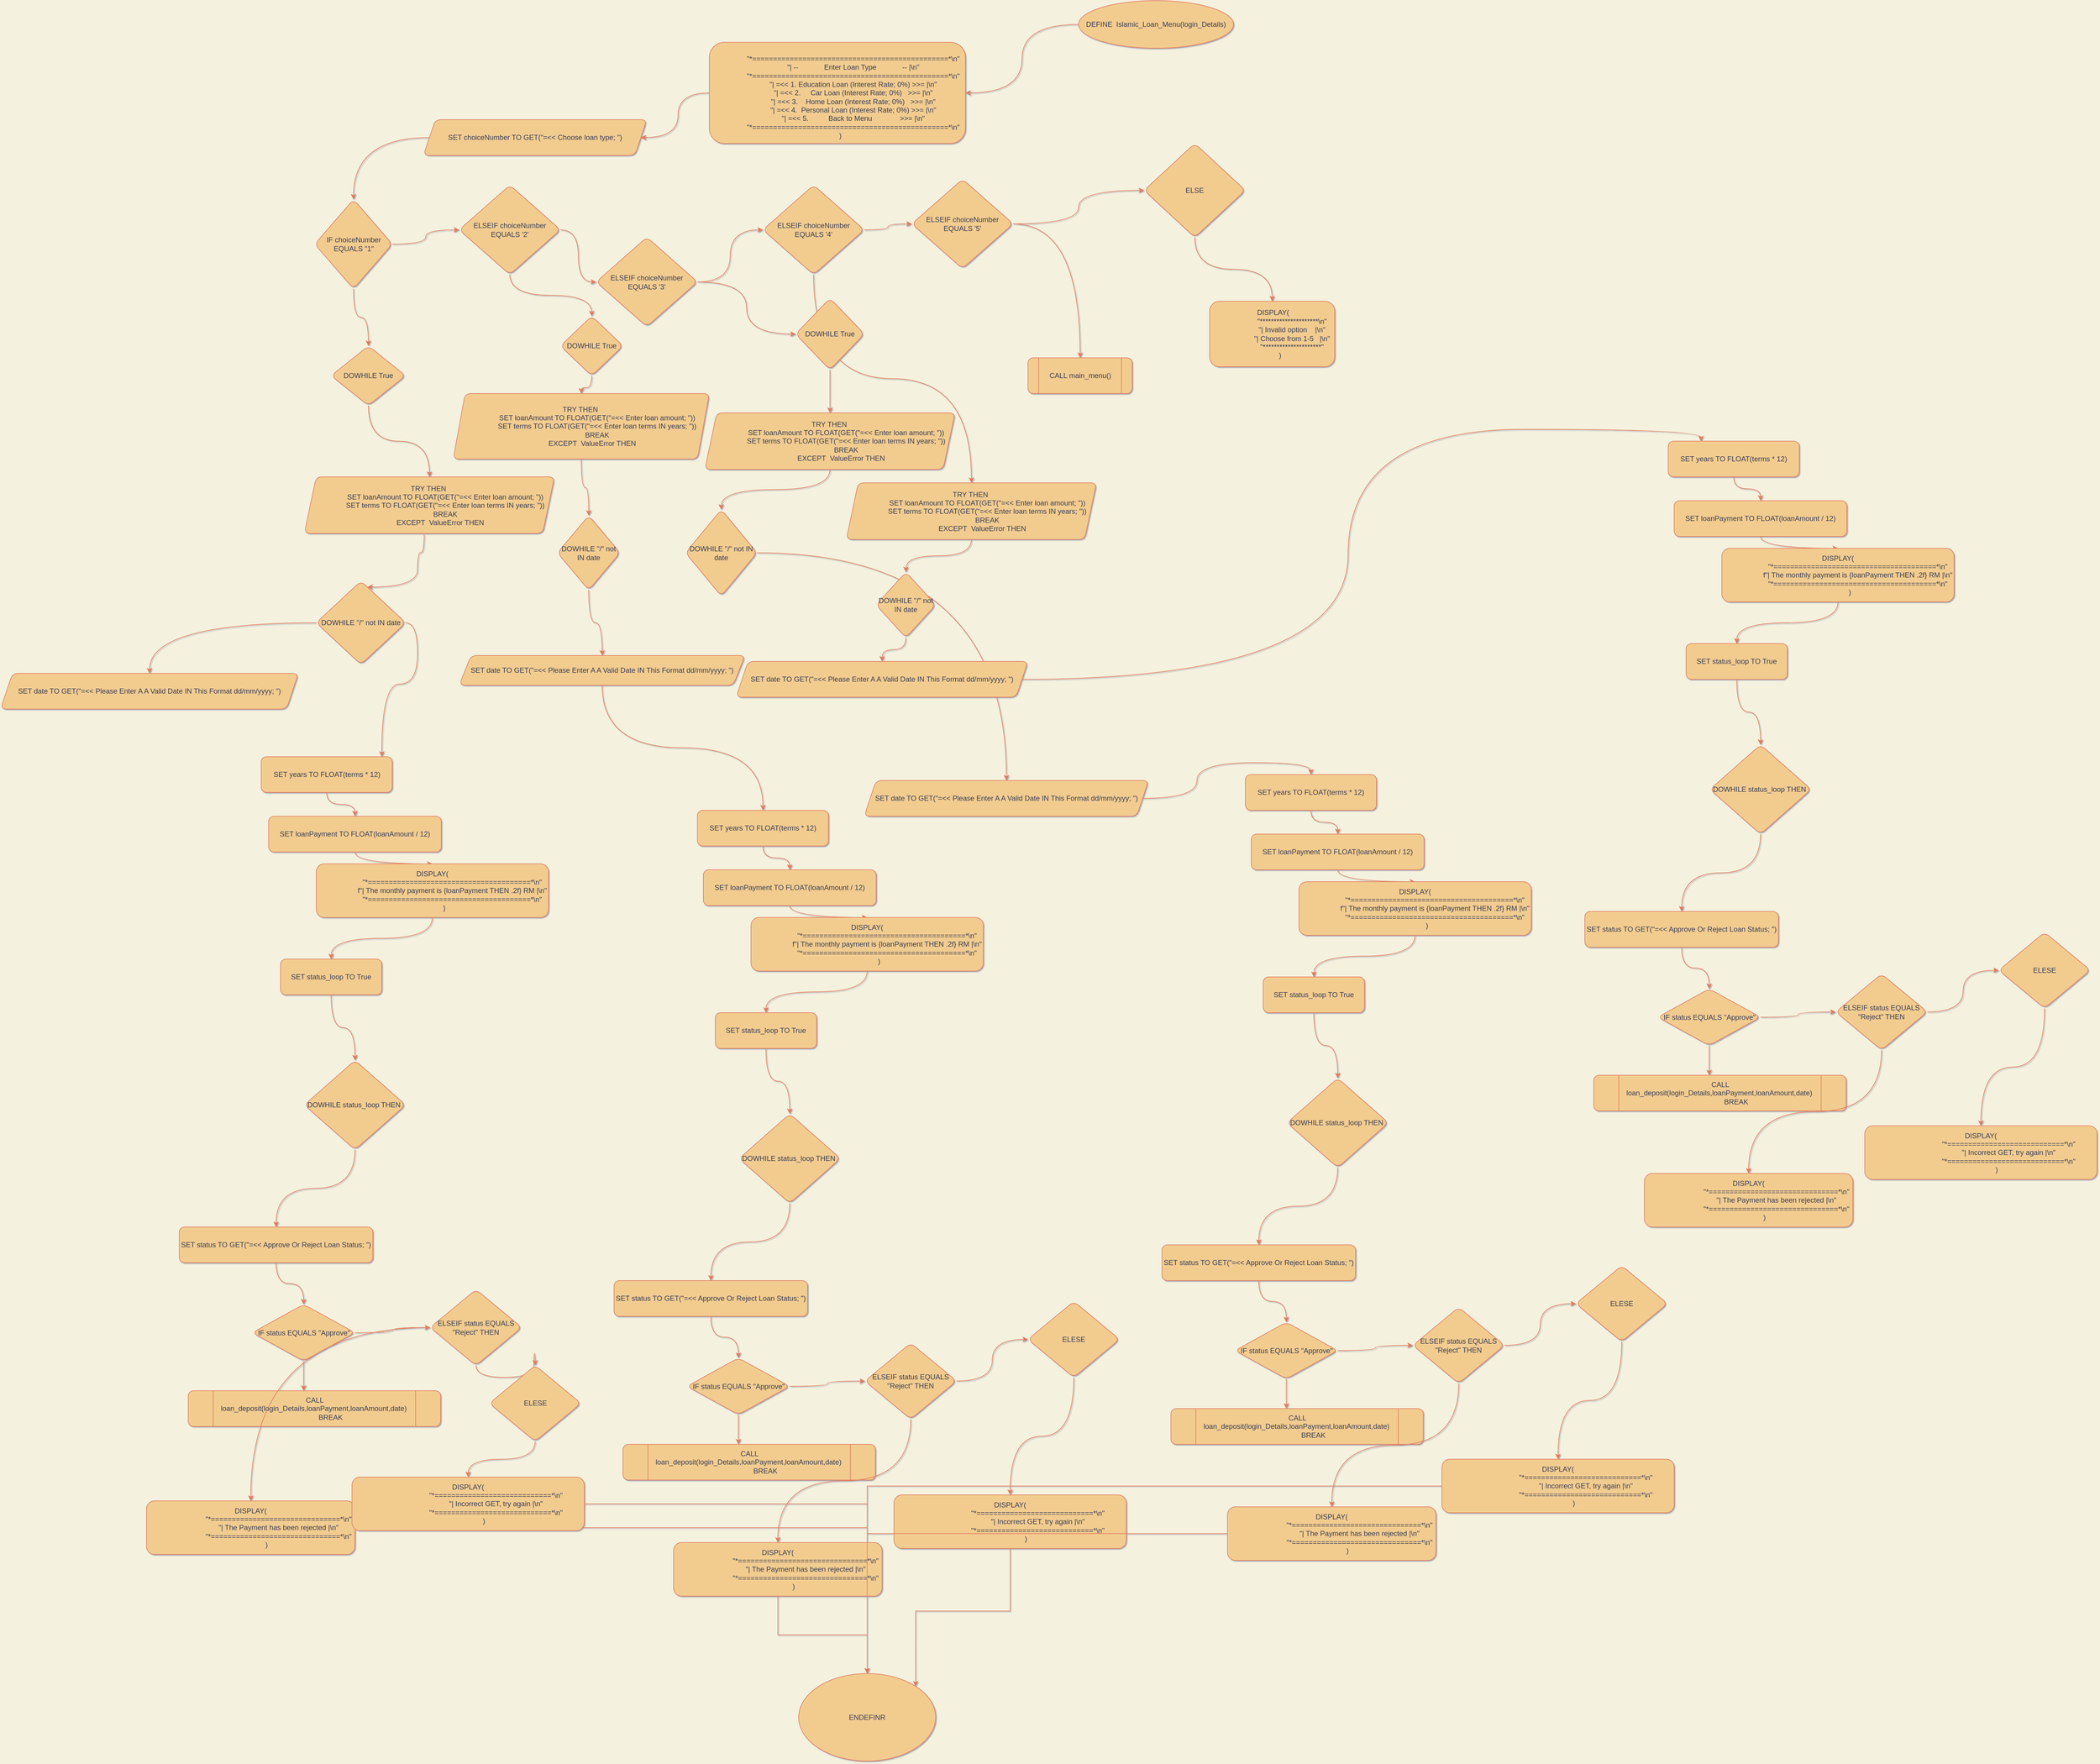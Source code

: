 <mxfile version="15.8.4" type="device"><diagram id="C5RBs43oDa-KdzZeNtuy" name="Page-1"><mxGraphModel dx="4979" dy="2752" grid="1" gridSize="10" guides="1" tooltips="1" connect="1" arrows="1" fold="1" page="1" pageScale="1" pageWidth="827" pageHeight="1169" background="#F4F1DE" math="0" shadow="1"><root><mxCell id="WIyWlLk6GJQsqaUBKTNV-0"/><mxCell id="WIyWlLk6GJQsqaUBKTNV-1" parent="WIyWlLk6GJQsqaUBKTNV-0"/><mxCell id="1cS5wNTch-8YeibWL8Ji-0" value="" style="edgeStyle=orthogonalEdgeStyle;orthogonalLoop=1;jettySize=auto;html=1;strokeColor=#E07A5F;fontColor=#393C56;curved=1;labelBackgroundColor=#F4F1DE;" edge="1" parent="WIyWlLk6GJQsqaUBKTNV-1" source="1cS5wNTch-8YeibWL8Ji-1" target="1cS5wNTch-8YeibWL8Ji-3"><mxGeometry relative="1" as="geometry"/></mxCell><mxCell id="1cS5wNTch-8YeibWL8Ji-1" value="DEFINE&amp;nbsp; Islamic_Loan_Menu(login_Details)" style="ellipse;whiteSpace=wrap;html=1;fillColor=#F2CC8F;strokeColor=#E07A5F;fontColor=#393C56;rounded=1;" vertex="1" parent="WIyWlLk6GJQsqaUBKTNV-1"><mxGeometry x="1320" y="80" width="260" height="80" as="geometry"/></mxCell><mxCell id="1cS5wNTch-8YeibWL8Ji-2" value="" style="edgeStyle=orthogonalEdgeStyle;orthogonalLoop=1;jettySize=auto;html=1;strokeColor=#E07A5F;fontColor=#393C56;curved=1;labelBackgroundColor=#F4F1DE;" edge="1" parent="WIyWlLk6GJQsqaUBKTNV-1" source="1cS5wNTch-8YeibWL8Ji-3" target="1cS5wNTch-8YeibWL8Ji-5"><mxGeometry relative="1" as="geometry"/></mxCell><mxCell id="1cS5wNTch-8YeibWL8Ji-3" value="&lt;div&gt;&lt;br&gt;&lt;/div&gt;&lt;div&gt;&amp;nbsp; &amp;nbsp; &amp;nbsp; &amp;nbsp; &amp;nbsp; &amp;nbsp; &amp;nbsp; &amp;nbsp; &quot;*===============================================*\n&quot;&lt;/div&gt;&lt;div&gt;&amp;nbsp; &amp;nbsp; &amp;nbsp; &amp;nbsp; &amp;nbsp; &amp;nbsp; &amp;nbsp; &amp;nbsp; &quot;| --&amp;nbsp; &amp;nbsp; &amp;nbsp; &amp;nbsp; &amp;nbsp; &amp;nbsp; &amp;nbsp;Enter Loan Type&amp;nbsp; &amp;nbsp; &amp;nbsp; &amp;nbsp; &amp;nbsp; &amp;nbsp; &amp;nbsp;-- |\n&quot;&lt;/div&gt;&lt;div&gt;&amp;nbsp; &amp;nbsp; &amp;nbsp; &amp;nbsp; &amp;nbsp; &amp;nbsp; &amp;nbsp; &amp;nbsp; &quot;*===============================================*\n&quot;&lt;/div&gt;&lt;div&gt;&amp;nbsp; &amp;nbsp; &amp;nbsp; &amp;nbsp; &amp;nbsp; &amp;nbsp; &amp;nbsp; &amp;nbsp; &quot;| =&amp;lt;&amp;lt; 1. Education Loan (Interest Rate; 0%) &amp;gt;&amp;gt;= |\n&quot;&lt;/div&gt;&lt;div&gt;&amp;nbsp; &amp;nbsp; &amp;nbsp; &amp;nbsp; &amp;nbsp; &amp;nbsp; &amp;nbsp; &amp;nbsp; &quot;| =&amp;lt;&amp;lt; 2.&amp;nbsp; &amp;nbsp; &amp;nbsp;Car Loan (Interest Rate; 0%)&amp;nbsp; &amp;nbsp;&amp;gt;&amp;gt;= |\n&quot;&lt;/div&gt;&lt;div&gt;&amp;nbsp; &amp;nbsp; &amp;nbsp; &amp;nbsp; &amp;nbsp; &amp;nbsp; &amp;nbsp; &amp;nbsp; &quot;| =&amp;lt;&amp;lt; 3.&amp;nbsp; &amp;nbsp; Home Loan (Interest Rate; 0%)&amp;nbsp; &amp;nbsp;&amp;gt;&amp;gt;= |\n&quot;&lt;/div&gt;&lt;div&gt;&amp;nbsp; &amp;nbsp; &amp;nbsp; &amp;nbsp; &amp;nbsp; &amp;nbsp; &amp;nbsp; &amp;nbsp; &quot;| =&amp;lt;&amp;lt; 4.&amp;nbsp; Personal Loan (Interest Rate; 0%) &amp;gt;&amp;gt;= |\n&quot;&lt;/div&gt;&lt;div&gt;&amp;nbsp; &amp;nbsp; &amp;nbsp; &amp;nbsp; &amp;nbsp; &amp;nbsp; &amp;nbsp; &amp;nbsp; &quot;| =&amp;lt;&amp;lt; 5.&amp;nbsp; &amp;nbsp; &amp;nbsp; &amp;nbsp; &amp;nbsp; Back to Menu&amp;nbsp; &amp;nbsp; &amp;nbsp; &amp;nbsp; &amp;nbsp; &amp;nbsp; &amp;nbsp; &amp;gt;&amp;gt;= |\n&quot;&lt;/div&gt;&lt;div&gt;&amp;nbsp; &amp;nbsp; &amp;nbsp; &amp;nbsp; &amp;nbsp; &amp;nbsp; &amp;nbsp; &amp;nbsp; &quot;*===============================================*\n&quot;&lt;/div&gt;&lt;div&gt;&amp;nbsp; &amp;nbsp;)&lt;/div&gt;" style="whiteSpace=wrap;html=1;fillColor=#F2CC8F;strokeColor=#E07A5F;fontColor=#393C56;rounded=1;" vertex="1" parent="WIyWlLk6GJQsqaUBKTNV-1"><mxGeometry x="700" y="150" width="430" height="170" as="geometry"/></mxCell><mxCell id="1cS5wNTch-8YeibWL8Ji-4" style="edgeStyle=orthogonalEdgeStyle;orthogonalLoop=1;jettySize=auto;html=1;entryX=0.5;entryY=0;entryDx=0;entryDy=0;strokeColor=#E07A5F;fontColor=#393C56;curved=1;labelBackgroundColor=#F4F1DE;" edge="1" parent="WIyWlLk6GJQsqaUBKTNV-1" source="1cS5wNTch-8YeibWL8Ji-5" target="1cS5wNTch-8YeibWL8Ji-8"><mxGeometry relative="1" as="geometry"/></mxCell><mxCell id="1cS5wNTch-8YeibWL8Ji-5" value="SET choiceNumber TO GET(&quot;=&amp;lt;&amp;lt; Choose loan type; &quot;)" style="shape=parallelogram;perimeter=parallelogramPerimeter;whiteSpace=wrap;html=1;fixedSize=1;fillColor=#F2CC8F;strokeColor=#E07A5F;fontColor=#393C56;rounded=1;" vertex="1" parent="WIyWlLk6GJQsqaUBKTNV-1"><mxGeometry x="220" y="280" width="375" height="60" as="geometry"/></mxCell><mxCell id="1cS5wNTch-8YeibWL8Ji-6" value="" style="edgeStyle=orthogonalEdgeStyle;orthogonalLoop=1;jettySize=auto;html=1;strokeColor=#E07A5F;fontColor=#393C56;curved=1;labelBackgroundColor=#F4F1DE;" edge="1" parent="WIyWlLk6GJQsqaUBKTNV-1" source="1cS5wNTch-8YeibWL8Ji-8" target="1cS5wNTch-8YeibWL8Ji-22"><mxGeometry relative="1" as="geometry"/></mxCell><mxCell id="1cS5wNTch-8YeibWL8Ji-7" value="" style="edgeStyle=orthogonalEdgeStyle;orthogonalLoop=1;jettySize=auto;html=1;strokeColor=#E07A5F;fontColor=#393C56;curved=1;labelBackgroundColor=#F4F1DE;" edge="1" parent="WIyWlLk6GJQsqaUBKTNV-1" source="1cS5wNTch-8YeibWL8Ji-8" target="1cS5wNTch-8YeibWL8Ji-11"><mxGeometry relative="1" as="geometry"/></mxCell><mxCell id="1cS5wNTch-8YeibWL8Ji-8" value="IF choiceNumber EQUALS &quot;1&quot;" style="rhombus;whiteSpace=wrap;html=1;fillColor=#F2CC8F;strokeColor=#E07A5F;fontColor=#393C56;rounded=1;" vertex="1" parent="WIyWlLk6GJQsqaUBKTNV-1"><mxGeometry x="37.5" y="414" width="130" height="150" as="geometry"/></mxCell><mxCell id="1cS5wNTch-8YeibWL8Ji-9" value="" style="edgeStyle=orthogonalEdgeStyle;orthogonalLoop=1;jettySize=auto;html=1;strokeColor=#E07A5F;fontColor=#393C56;curved=1;labelBackgroundColor=#F4F1DE;" edge="1" parent="WIyWlLk6GJQsqaUBKTNV-1" source="1cS5wNTch-8YeibWL8Ji-11" target="1cS5wNTch-8YeibWL8Ji-14"><mxGeometry relative="1" as="geometry"/></mxCell><mxCell id="1cS5wNTch-8YeibWL8Ji-10" value="" style="edgeStyle=orthogonalEdgeStyle;orthogonalLoop=1;jettySize=auto;html=1;strokeColor=#E07A5F;fontColor=#393C56;curved=1;labelBackgroundColor=#F4F1DE;" edge="1" parent="WIyWlLk6GJQsqaUBKTNV-1" source="1cS5wNTch-8YeibWL8Ji-11" target="1cS5wNTch-8YeibWL8Ji-37"><mxGeometry relative="1" as="geometry"/></mxCell><mxCell id="1cS5wNTch-8YeibWL8Ji-11" value="ELSEIF choiceNumber EQUALS '2'" style="rhombus;whiteSpace=wrap;html=1;fillColor=#F2CC8F;strokeColor=#E07A5F;fontColor=#393C56;rounded=1;" vertex="1" parent="WIyWlLk6GJQsqaUBKTNV-1"><mxGeometry x="280" y="390" width="170" height="150" as="geometry"/></mxCell><mxCell id="1cS5wNTch-8YeibWL8Ji-12" value="" style="edgeStyle=orthogonalEdgeStyle;orthogonalLoop=1;jettySize=auto;html=1;strokeColor=#E07A5F;fontColor=#393C56;curved=1;labelBackgroundColor=#F4F1DE;" edge="1" parent="WIyWlLk6GJQsqaUBKTNV-1" source="1cS5wNTch-8YeibWL8Ji-14" target="1cS5wNTch-8YeibWL8Ji-17"><mxGeometry relative="1" as="geometry"/></mxCell><mxCell id="1cS5wNTch-8YeibWL8Ji-13" value="" style="edgeStyle=orthogonalEdgeStyle;orthogonalLoop=1;jettySize=auto;html=1;strokeColor=#E07A5F;fontColor=#393C56;curved=1;labelBackgroundColor=#F4F1DE;" edge="1" parent="WIyWlLk6GJQsqaUBKTNV-1" source="1cS5wNTch-8YeibWL8Ji-14" target="1cS5wNTch-8YeibWL8Ji-35"><mxGeometry relative="1" as="geometry"/></mxCell><mxCell id="1cS5wNTch-8YeibWL8Ji-14" value="ELSEIF choiceNumber EQUALS '3'" style="rhombus;whiteSpace=wrap;html=1;fillColor=#F2CC8F;strokeColor=#E07A5F;fontColor=#393C56;rounded=1;" vertex="1" parent="WIyWlLk6GJQsqaUBKTNV-1"><mxGeometry x="510" y="477.5" width="170" height="150" as="geometry"/></mxCell><mxCell id="1cS5wNTch-8YeibWL8Ji-15" value="" style="edgeStyle=orthogonalEdgeStyle;orthogonalLoop=1;jettySize=auto;html=1;strokeColor=#E07A5F;fontColor=#393C56;curved=1;labelBackgroundColor=#F4F1DE;" edge="1" parent="WIyWlLk6GJQsqaUBKTNV-1" source="1cS5wNTch-8YeibWL8Ji-17" target="1cS5wNTch-8YeibWL8Ji-20"><mxGeometry relative="1" as="geometry"/></mxCell><mxCell id="1cS5wNTch-8YeibWL8Ji-16" style="edgeStyle=orthogonalEdgeStyle;orthogonalLoop=1;jettySize=auto;html=1;strokeColor=#E07A5F;fontColor=#393C56;curved=1;labelBackgroundColor=#F4F1DE;" edge="1" parent="WIyWlLk6GJQsqaUBKTNV-1" source="1cS5wNTch-8YeibWL8Ji-17" target="1cS5wNTch-8YeibWL8Ji-31"><mxGeometry relative="1" as="geometry"/></mxCell><mxCell id="1cS5wNTch-8YeibWL8Ji-17" value="ELSEIF choiceNumber EQUALS '4'" style="rhombus;whiteSpace=wrap;html=1;fillColor=#F2CC8F;strokeColor=#E07A5F;fontColor=#393C56;rounded=1;" vertex="1" parent="WIyWlLk6GJQsqaUBKTNV-1"><mxGeometry x="790" y="390" width="170" height="150" as="geometry"/></mxCell><mxCell id="1cS5wNTch-8YeibWL8Ji-18" value="" style="edgeStyle=orthogonalEdgeStyle;orthogonalLoop=1;jettySize=auto;html=1;strokeColor=#E07A5F;fontColor=#393C56;curved=1;labelBackgroundColor=#F4F1DE;" edge="1" parent="WIyWlLk6GJQsqaUBKTNV-1" source="1cS5wNTch-8YeibWL8Ji-20" target="1cS5wNTch-8YeibWL8Ji-33"><mxGeometry relative="1" as="geometry"/></mxCell><mxCell id="1cS5wNTch-8YeibWL8Ji-19" value="" style="edgeStyle=orthogonalEdgeStyle;orthogonalLoop=1;jettySize=auto;html=1;strokeColor=#E07A5F;fontColor=#393C56;curved=1;labelBackgroundColor=#F4F1DE;" edge="1" parent="WIyWlLk6GJQsqaUBKTNV-1" source="1cS5wNTch-8YeibWL8Ji-20" target="1cS5wNTch-8YeibWL8Ji-146"><mxGeometry relative="1" as="geometry"/></mxCell><mxCell id="1cS5wNTch-8YeibWL8Ji-20" value="ELSEIF choiceNumber EQUALS '5'" style="rhombus;whiteSpace=wrap;html=1;fillColor=#F2CC8F;strokeColor=#E07A5F;fontColor=#393C56;rounded=1;" vertex="1" parent="WIyWlLk6GJQsqaUBKTNV-1"><mxGeometry x="1040" y="380" width="170" height="150" as="geometry"/></mxCell><mxCell id="1cS5wNTch-8YeibWL8Ji-21" value="" style="edgeStyle=orthogonalEdgeStyle;orthogonalLoop=1;jettySize=auto;html=1;entryX=0.5;entryY=0;entryDx=0;entryDy=0;strokeColor=#E07A5F;fontColor=#393C56;curved=1;labelBackgroundColor=#F4F1DE;" edge="1" parent="WIyWlLk6GJQsqaUBKTNV-1" source="1cS5wNTch-8YeibWL8Ji-22" target="1cS5wNTch-8YeibWL8Ji-43"><mxGeometry relative="1" as="geometry"><mxPoint x="270" y="925" as="targetPoint"/></mxGeometry></mxCell><mxCell id="1cS5wNTch-8YeibWL8Ji-22" value="DOWHILE True" style="rhombus;whiteSpace=wrap;html=1;fillColor=#F2CC8F;strokeColor=#E07A5F;fontColor=#393C56;rounded=1;" vertex="1" parent="WIyWlLk6GJQsqaUBKTNV-1"><mxGeometry x="65" y="660" width="125" height="100" as="geometry"/></mxCell><mxCell id="1cS5wNTch-8YeibWL8Ji-23" style="edgeStyle=orthogonalEdgeStyle;orthogonalLoop=1;jettySize=auto;html=1;strokeColor=#E07A5F;fontColor=#393C56;curved=1;labelBackgroundColor=#F4F1DE;" edge="1" parent="WIyWlLk6GJQsqaUBKTNV-1" source="1cS5wNTch-8YeibWL8Ji-24" target="1cS5wNTch-8YeibWL8Ji-78"><mxGeometry relative="1" as="geometry"/></mxCell><mxCell id="1cS5wNTch-8YeibWL8Ji-24" value="SET date TO GET(&quot;=&amp;lt;&amp;lt; Please Enter A A Valid Date IN This Format dd/mm/yyyy; &quot;)" style="shape=parallelogram;perimeter=parallelogramPerimeter;whiteSpace=wrap;html=1;fixedSize=1;fillColor=#F2CC8F;strokeColor=#E07A5F;fontColor=#393C56;rounded=1;" vertex="1" parent="WIyWlLk6GJQsqaUBKTNV-1"><mxGeometry x="280" y="1180" width="480" height="50" as="geometry"/></mxCell><mxCell id="1cS5wNTch-8YeibWL8Ji-25" value="" style="edgeStyle=orthogonalEdgeStyle;orthogonalLoop=1;jettySize=auto;html=1;exitX=0.479;exitY=1.021;exitDx=0;exitDy=0;exitPerimeter=0;strokeColor=#E07A5F;fontColor=#393C56;curved=1;labelBackgroundColor=#F4F1DE;" edge="1" parent="WIyWlLk6GJQsqaUBKTNV-1" source="1cS5wNTch-8YeibWL8Ji-43" target="1cS5wNTch-8YeibWL8Ji-28"><mxGeometry relative="1" as="geometry"><mxPoint x="210" y="985" as="sourcePoint"/><Array as="points"><mxPoint x="210" y="1007"/><mxPoint x="210" y="1065"/></Array></mxGeometry></mxCell><mxCell id="1cS5wNTch-8YeibWL8Ji-26" value="" style="edgeStyle=orthogonalEdgeStyle;orthogonalLoop=1;jettySize=auto;html=1;strokeColor=#E07A5F;fontColor=#393C56;curved=1;labelBackgroundColor=#F4F1DE;" edge="1" parent="WIyWlLk6GJQsqaUBKTNV-1" source="1cS5wNTch-8YeibWL8Ji-28" target="1cS5wNTch-8YeibWL8Ji-29"><mxGeometry relative="1" as="geometry"/></mxCell><mxCell id="1cS5wNTch-8YeibWL8Ji-27" style="edgeStyle=orthogonalEdgeStyle;orthogonalLoop=1;jettySize=auto;html=1;strokeColor=#E07A5F;fontColor=#393C56;curved=1;labelBackgroundColor=#F4F1DE;" edge="1" parent="WIyWlLk6GJQsqaUBKTNV-1" source="1cS5wNTch-8YeibWL8Ji-28" target="1cS5wNTch-8YeibWL8Ji-55"><mxGeometry relative="1" as="geometry"><Array as="points"><mxPoint x="210" y="1125"/><mxPoint x="210" y="1228"/><mxPoint x="150" y="1228"/></Array></mxGeometry></mxCell><mxCell id="1cS5wNTch-8YeibWL8Ji-28" value="DOWHILE &quot;/&quot; not IN date" style="rhombus;whiteSpace=wrap;html=1;fillColor=#F2CC8F;strokeColor=#E07A5F;fontColor=#393C56;rounded=1;" vertex="1" parent="WIyWlLk6GJQsqaUBKTNV-1"><mxGeometry x="40" y="1055" width="150" height="140" as="geometry"/></mxCell><mxCell id="1cS5wNTch-8YeibWL8Ji-29" value="SET date TO GET(&quot;=&amp;lt;&amp;lt; Please Enter A A Valid Date IN This Format dd/mm/yyyy; &quot;)" style="shape=parallelogram;perimeter=parallelogramPerimeter;whiteSpace=wrap;html=1;fixedSize=1;fillColor=#F2CC8F;strokeColor=#E07A5F;fontColor=#393C56;rounded=1;" vertex="1" parent="WIyWlLk6GJQsqaUBKTNV-1"><mxGeometry x="-490" y="1210" width="500" height="60" as="geometry"/></mxCell><mxCell id="1cS5wNTch-8YeibWL8Ji-30" value="" style="edgeStyle=orthogonalEdgeStyle;orthogonalLoop=1;jettySize=auto;html=1;strokeColor=#E07A5F;fontColor=#393C56;curved=1;labelBackgroundColor=#F4F1DE;" edge="1" parent="WIyWlLk6GJQsqaUBKTNV-1" source="1cS5wNTch-8YeibWL8Ji-31" target="1cS5wNTch-8YeibWL8Ji-49"><mxGeometry relative="1" as="geometry"/></mxCell><mxCell id="1cS5wNTch-8YeibWL8Ji-31" value="&lt;div&gt;TRY THEN&amp;nbsp;&lt;/div&gt;&lt;div&gt;&amp;nbsp; &amp;nbsp; &amp;nbsp; &amp;nbsp; &amp;nbsp; &amp;nbsp; &amp;nbsp; &amp;nbsp; SET loanAmount TO FLOAT(GET(&quot;=&amp;lt;&amp;lt; Enter loan amount; &quot;))&lt;/div&gt;&lt;div&gt;&amp;nbsp; &amp;nbsp; &amp;nbsp; &amp;nbsp; &amp;nbsp; &amp;nbsp; &amp;nbsp; &amp;nbsp; SET terms TO FLOAT(GET(&quot;=&amp;lt;&amp;lt; Enter loan terms IN years; &quot;))&lt;/div&gt;&lt;div&gt;&amp;nbsp; &amp;nbsp; &amp;nbsp; &amp;nbsp; &amp;nbsp; &amp;nbsp; &amp;nbsp; &amp;nbsp; BREAK&lt;/div&gt;&lt;div&gt;&amp;nbsp; &amp;nbsp; &amp;nbsp; &amp;nbsp; &amp;nbsp; &amp;nbsp; EXCEPT&amp;nbsp; ValueError THEN&amp;nbsp;&lt;/div&gt;" style="shape=parallelogram;perimeter=parallelogramPerimeter;whiteSpace=wrap;html=1;fixedSize=1;fillColor=#F2CC8F;strokeColor=#E07A5F;fontColor=#393C56;rounded=1;" vertex="1" parent="WIyWlLk6GJQsqaUBKTNV-1"><mxGeometry x="930" y="890" width="420" height="95" as="geometry"/></mxCell><mxCell id="1cS5wNTch-8YeibWL8Ji-32" value="" style="edgeStyle=orthogonalEdgeStyle;orthogonalLoop=1;jettySize=auto;html=1;strokeColor=#E07A5F;fontColor=#393C56;curved=1;labelBackgroundColor=#F4F1DE;" edge="1" parent="WIyWlLk6GJQsqaUBKTNV-1" source="1cS5wNTch-8YeibWL8Ji-33" target="1cS5wNTch-8YeibWL8Ji-38"><mxGeometry relative="1" as="geometry"/></mxCell><mxCell id="1cS5wNTch-8YeibWL8Ji-33" value="ELSE" style="rhombus;whiteSpace=wrap;html=1;fillColor=#F2CC8F;strokeColor=#E07A5F;fontColor=#393C56;rounded=1;" vertex="1" parent="WIyWlLk6GJQsqaUBKTNV-1"><mxGeometry x="1430" y="320" width="170" height="157.5" as="geometry"/></mxCell><mxCell id="1cS5wNTch-8YeibWL8Ji-34" style="edgeStyle=orthogonalEdgeStyle;orthogonalLoop=1;jettySize=auto;html=1;strokeColor=#E07A5F;fontColor=#393C56;curved=1;labelBackgroundColor=#F4F1DE;" edge="1" parent="WIyWlLk6GJQsqaUBKTNV-1" source="1cS5wNTch-8YeibWL8Ji-35" target="1cS5wNTch-8YeibWL8Ji-40"><mxGeometry relative="1" as="geometry"><mxPoint x="585" y="790" as="targetPoint"/></mxGeometry></mxCell><mxCell id="1cS5wNTch-8YeibWL8Ji-35" value="DOWHILE True" style="rhombus;whiteSpace=wrap;html=1;fillColor=#F2CC8F;strokeColor=#E07A5F;fontColor=#393C56;rounded=1;" vertex="1" parent="WIyWlLk6GJQsqaUBKTNV-1"><mxGeometry x="845" y="580" width="115" height="120" as="geometry"/></mxCell><mxCell id="1cS5wNTch-8YeibWL8Ji-36" style="edgeStyle=orthogonalEdgeStyle;orthogonalLoop=1;jettySize=auto;html=1;strokeColor=#E07A5F;fontColor=#393C56;curved=1;labelBackgroundColor=#F4F1DE;" edge="1" parent="WIyWlLk6GJQsqaUBKTNV-1" source="1cS5wNTch-8YeibWL8Ji-37" target="1cS5wNTch-8YeibWL8Ji-42"><mxGeometry relative="1" as="geometry"><mxPoint x="360" y="790" as="targetPoint"/></mxGeometry></mxCell><mxCell id="1cS5wNTch-8YeibWL8Ji-37" value="DOWHILE True" style="rhombus;whiteSpace=wrap;html=1;fillColor=#F2CC8F;strokeColor=#E07A5F;fontColor=#393C56;rounded=1;" vertex="1" parent="WIyWlLk6GJQsqaUBKTNV-1"><mxGeometry x="450" y="610" width="105" height="100" as="geometry"/></mxCell><mxCell id="1cS5wNTch-8YeibWL8Ji-38" value="&lt;div&gt;&amp;nbsp;DISPLAY(&lt;/div&gt;&lt;div&gt;&amp;nbsp; &amp;nbsp; &amp;nbsp; &amp;nbsp; &amp;nbsp; &amp;nbsp; &amp;nbsp; &amp;nbsp; &amp;nbsp; &amp;nbsp; &quot;*********************\n&quot;&lt;/div&gt;&lt;div&gt;&amp;nbsp; &amp;nbsp; &amp;nbsp; &amp;nbsp; &amp;nbsp; &amp;nbsp; &amp;nbsp; &amp;nbsp; &amp;nbsp; &amp;nbsp; &quot;| Invalid option&amp;nbsp; &amp;nbsp; |\n&quot;&lt;/div&gt;&lt;div&gt;&amp;nbsp; &amp;nbsp; &amp;nbsp; &amp;nbsp; &amp;nbsp; &amp;nbsp; &amp;nbsp; &amp;nbsp; &amp;nbsp; &amp;nbsp; &quot;| Choose from 1-5&amp;nbsp; &amp;nbsp;|\n&quot;&lt;/div&gt;&lt;div&gt;&amp;nbsp; &amp;nbsp; &amp;nbsp; &amp;nbsp; &amp;nbsp; &amp;nbsp; &amp;nbsp; &amp;nbsp; &amp;nbsp; &amp;nbsp; &quot;*********************&quot;&lt;/div&gt;&lt;div&gt;&amp;nbsp; &amp;nbsp; &amp;nbsp; &amp;nbsp; )&lt;/div&gt;" style="whiteSpace=wrap;html=1;fillColor=#F2CC8F;strokeColor=#E07A5F;fontColor=#393C56;rounded=1;" vertex="1" parent="WIyWlLk6GJQsqaUBKTNV-1"><mxGeometry x="1540" y="585" width="210" height="110" as="geometry"/></mxCell><mxCell id="1cS5wNTch-8YeibWL8Ji-39" value="" style="edgeStyle=orthogonalEdgeStyle;orthogonalLoop=1;jettySize=auto;html=1;strokeColor=#E07A5F;fontColor=#393C56;curved=1;labelBackgroundColor=#F4F1DE;" edge="1" parent="WIyWlLk6GJQsqaUBKTNV-1" source="1cS5wNTch-8YeibWL8Ji-40" target="1cS5wNTch-8YeibWL8Ji-47"><mxGeometry relative="1" as="geometry"/></mxCell><mxCell id="1cS5wNTch-8YeibWL8Ji-40" value="&lt;div&gt;TRY THEN&amp;nbsp;&lt;/div&gt;&lt;div&gt;&amp;nbsp; &amp;nbsp; &amp;nbsp; &amp;nbsp; &amp;nbsp; &amp;nbsp; &amp;nbsp; &amp;nbsp; SET loanAmount TO FLOAT(GET(&quot;=&amp;lt;&amp;lt; Enter loan amount; &quot;))&lt;/div&gt;&lt;div&gt;&amp;nbsp; &amp;nbsp; &amp;nbsp; &amp;nbsp; &amp;nbsp; &amp;nbsp; &amp;nbsp; &amp;nbsp; SET terms TO FLOAT(GET(&quot;=&amp;lt;&amp;lt; Enter loan terms IN years; &quot;))&lt;/div&gt;&lt;div&gt;&amp;nbsp; &amp;nbsp; &amp;nbsp; &amp;nbsp; &amp;nbsp; &amp;nbsp; &amp;nbsp; &amp;nbsp; BREAK&lt;/div&gt;&lt;div&gt;&amp;nbsp; &amp;nbsp; &amp;nbsp; &amp;nbsp; &amp;nbsp; &amp;nbsp; EXCEPT&amp;nbsp; ValueError THEN&amp;nbsp;&lt;/div&gt;" style="shape=parallelogram;perimeter=parallelogramPerimeter;whiteSpace=wrap;html=1;fixedSize=1;fillColor=#F2CC8F;strokeColor=#E07A5F;fontColor=#393C56;rounded=1;" vertex="1" parent="WIyWlLk6GJQsqaUBKTNV-1"><mxGeometry x="692.5" y="772.5" width="420" height="95" as="geometry"/></mxCell><mxCell id="1cS5wNTch-8YeibWL8Ji-41" value="" style="edgeStyle=orthogonalEdgeStyle;orthogonalLoop=1;jettySize=auto;html=1;strokeColor=#E07A5F;fontColor=#393C56;curved=1;labelBackgroundColor=#F4F1DE;" edge="1" parent="WIyWlLk6GJQsqaUBKTNV-1" source="1cS5wNTch-8YeibWL8Ji-42" target="1cS5wNTch-8YeibWL8Ji-45"><mxGeometry relative="1" as="geometry"/></mxCell><mxCell id="1cS5wNTch-8YeibWL8Ji-42" value="&lt;div&gt;TRY THEN&amp;nbsp;&lt;/div&gt;&lt;div&gt;&amp;nbsp; &amp;nbsp; &amp;nbsp; &amp;nbsp; &amp;nbsp; &amp;nbsp; &amp;nbsp; &amp;nbsp; SET loanAmount TO FLOAT(GET(&quot;=&amp;lt;&amp;lt; Enter loan amount; &quot;))&lt;/div&gt;&lt;div&gt;&amp;nbsp; &amp;nbsp; &amp;nbsp; &amp;nbsp; &amp;nbsp; &amp;nbsp; &amp;nbsp; &amp;nbsp; SET terms TO FLOAT(GET(&quot;=&amp;lt;&amp;lt; Enter loan terms IN years; &quot;))&lt;/div&gt;&lt;div&gt;&amp;nbsp; &amp;nbsp; &amp;nbsp; &amp;nbsp; &amp;nbsp; &amp;nbsp; &amp;nbsp; &amp;nbsp; BREAK&lt;/div&gt;&lt;div&gt;&amp;nbsp; &amp;nbsp; &amp;nbsp; &amp;nbsp; &amp;nbsp; &amp;nbsp; EXCEPT&amp;nbsp; ValueError THEN&amp;nbsp;&lt;/div&gt;" style="shape=parallelogram;perimeter=parallelogramPerimeter;whiteSpace=wrap;html=1;fixedSize=1;fillColor=#F2CC8F;strokeColor=#E07A5F;fontColor=#393C56;rounded=1;" vertex="1" parent="WIyWlLk6GJQsqaUBKTNV-1"><mxGeometry x="270" y="740" width="430" height="110" as="geometry"/></mxCell><mxCell id="1cS5wNTch-8YeibWL8Ji-43" value="&lt;div&gt;TRY THEN&amp;nbsp;&lt;/div&gt;&lt;div&gt;&amp;nbsp; &amp;nbsp; &amp;nbsp; &amp;nbsp; &amp;nbsp; &amp;nbsp; &amp;nbsp; &amp;nbsp; SET loanAmount TO FLOAT(GET(&quot;=&amp;lt;&amp;lt; Enter loan amount; &quot;))&lt;/div&gt;&lt;div&gt;&amp;nbsp; &amp;nbsp; &amp;nbsp; &amp;nbsp; &amp;nbsp; &amp;nbsp; &amp;nbsp; &amp;nbsp; SET terms TO FLOAT(GET(&quot;=&amp;lt;&amp;lt; Enter loan terms IN years; &quot;))&lt;/div&gt;&lt;div&gt;&amp;nbsp; &amp;nbsp; &amp;nbsp; &amp;nbsp; &amp;nbsp; &amp;nbsp; &amp;nbsp; &amp;nbsp; BREAK&lt;/div&gt;&lt;div&gt;&amp;nbsp; &amp;nbsp; &amp;nbsp; &amp;nbsp; &amp;nbsp; &amp;nbsp; EXCEPT&amp;nbsp; ValueError THEN&amp;nbsp;&lt;/div&gt;" style="shape=parallelogram;perimeter=parallelogramPerimeter;whiteSpace=wrap;html=1;fixedSize=1;fillColor=#F2CC8F;strokeColor=#E07A5F;fontColor=#393C56;rounded=1;" vertex="1" parent="WIyWlLk6GJQsqaUBKTNV-1"><mxGeometry x="20" y="880" width="420" height="95" as="geometry"/></mxCell><mxCell id="1cS5wNTch-8YeibWL8Ji-44" value="" style="edgeStyle=orthogonalEdgeStyle;orthogonalLoop=1;jettySize=auto;html=1;strokeColor=#E07A5F;fontColor=#393C56;curved=1;labelBackgroundColor=#F4F1DE;" edge="1" parent="WIyWlLk6GJQsqaUBKTNV-1" source="1cS5wNTch-8YeibWL8Ji-45" target="1cS5wNTch-8YeibWL8Ji-24"><mxGeometry relative="1" as="geometry"/></mxCell><mxCell id="1cS5wNTch-8YeibWL8Ji-45" value="DOWHILE &quot;/&quot; not IN date" style="rhombus;whiteSpace=wrap;html=1;fillColor=#F2CC8F;strokeColor=#E07A5F;fontColor=#393C56;rounded=1;" vertex="1" parent="WIyWlLk6GJQsqaUBKTNV-1"><mxGeometry x="445" y="945" width="105" height="125" as="geometry"/></mxCell><mxCell id="1cS5wNTch-8YeibWL8Ji-46" value="" style="edgeStyle=orthogonalEdgeStyle;orthogonalLoop=1;jettySize=auto;html=1;strokeColor=#E07A5F;fontColor=#393C56;curved=1;labelBackgroundColor=#F4F1DE;" edge="1" parent="WIyWlLk6GJQsqaUBKTNV-1" source="1cS5wNTch-8YeibWL8Ji-47" target="1cS5wNTch-8YeibWL8Ji-51"><mxGeometry relative="1" as="geometry"/></mxCell><mxCell id="1cS5wNTch-8YeibWL8Ji-47" value="DOWHILE &quot;/&quot; not IN date" style="rhombus;whiteSpace=wrap;html=1;fillColor=#F2CC8F;strokeColor=#E07A5F;fontColor=#393C56;rounded=1;" vertex="1" parent="WIyWlLk6GJQsqaUBKTNV-1"><mxGeometry x="660" y="935" width="120" height="145" as="geometry"/></mxCell><mxCell id="1cS5wNTch-8YeibWL8Ji-48" value="" style="edgeStyle=orthogonalEdgeStyle;orthogonalLoop=1;jettySize=auto;html=1;strokeColor=#E07A5F;fontColor=#393C56;curved=1;labelBackgroundColor=#F4F1DE;" edge="1" parent="WIyWlLk6GJQsqaUBKTNV-1" source="1cS5wNTch-8YeibWL8Ji-49" target="1cS5wNTch-8YeibWL8Ji-53"><mxGeometry relative="1" as="geometry"/></mxCell><mxCell id="1cS5wNTch-8YeibWL8Ji-49" value="DOWHILE &quot;/&quot; not IN date" style="rhombus;whiteSpace=wrap;html=1;fillColor=#F2CC8F;strokeColor=#E07A5F;fontColor=#393C56;rounded=1;" vertex="1" parent="WIyWlLk6GJQsqaUBKTNV-1"><mxGeometry x="980" y="1040" width="100" height="110" as="geometry"/></mxCell><mxCell id="1cS5wNTch-8YeibWL8Ji-50" style="edgeStyle=orthogonalEdgeStyle;orthogonalLoop=1;jettySize=auto;html=1;entryX=0.5;entryY=0;entryDx=0;entryDy=0;strokeColor=#E07A5F;fontColor=#393C56;curved=1;labelBackgroundColor=#F4F1DE;" edge="1" parent="WIyWlLk6GJQsqaUBKTNV-1" source="1cS5wNTch-8YeibWL8Ji-51" target="1cS5wNTch-8YeibWL8Ji-101"><mxGeometry relative="1" as="geometry"/></mxCell><mxCell id="1cS5wNTch-8YeibWL8Ji-51" value="SET date TO GET(&quot;=&amp;lt;&amp;lt; Please Enter A A Valid Date IN This Format dd/mm/yyyy; &quot;)" style="shape=parallelogram;perimeter=parallelogramPerimeter;whiteSpace=wrap;html=1;fixedSize=1;fillColor=#F2CC8F;strokeColor=#E07A5F;fontColor=#393C56;rounded=1;" vertex="1" parent="WIyWlLk6GJQsqaUBKTNV-1"><mxGeometry x="960" y="1390" width="477.5" height="60" as="geometry"/></mxCell><mxCell id="1cS5wNTch-8YeibWL8Ji-52" style="edgeStyle=orthogonalEdgeStyle;orthogonalLoop=1;jettySize=auto;html=1;entryX=0.25;entryY=0;entryDx=0;entryDy=0;strokeColor=#E07A5F;fontColor=#393C56;curved=1;labelBackgroundColor=#F4F1DE;" edge="1" parent="WIyWlLk6GJQsqaUBKTNV-1" source="1cS5wNTch-8YeibWL8Ji-53" target="1cS5wNTch-8YeibWL8Ji-124"><mxGeometry relative="1" as="geometry"/></mxCell><mxCell id="1cS5wNTch-8YeibWL8Ji-53" value="SET date TO GET(&quot;=&amp;lt;&amp;lt; Please Enter A A Valid Date IN This Format dd/mm/yyyy; &quot;)" style="shape=parallelogram;perimeter=parallelogramPerimeter;whiteSpace=wrap;html=1;fixedSize=1;fillColor=#F2CC8F;strokeColor=#E07A5F;fontColor=#393C56;rounded=1;" vertex="1" parent="WIyWlLk6GJQsqaUBKTNV-1"><mxGeometry x="745" y="1190" width="490" height="60" as="geometry"/></mxCell><mxCell id="1cS5wNTch-8YeibWL8Ji-54" value="" style="edgeStyle=orthogonalEdgeStyle;orthogonalLoop=1;jettySize=auto;html=1;strokeColor=#E07A5F;fontColor=#393C56;curved=1;labelBackgroundColor=#F4F1DE;" edge="1" parent="WIyWlLk6GJQsqaUBKTNV-1" source="1cS5wNTch-8YeibWL8Ji-55" target="1cS5wNTch-8YeibWL8Ji-57"><mxGeometry relative="1" as="geometry"/></mxCell><mxCell id="1cS5wNTch-8YeibWL8Ji-55" value="SET years TO FLOAT(terms * 12)" style="whiteSpace=wrap;html=1;fillColor=#F2CC8F;strokeColor=#E07A5F;fontColor=#393C56;rounded=1;" vertex="1" parent="WIyWlLk6GJQsqaUBKTNV-1"><mxGeometry x="-52.5" y="1350" width="220" height="60" as="geometry"/></mxCell><mxCell id="1cS5wNTch-8YeibWL8Ji-56" value="" style="edgeStyle=orthogonalEdgeStyle;orthogonalLoop=1;jettySize=auto;html=1;strokeColor=#E07A5F;fontColor=#393C56;curved=1;labelBackgroundColor=#F4F1DE;" edge="1" parent="WIyWlLk6GJQsqaUBKTNV-1" source="1cS5wNTch-8YeibWL8Ji-57" target="1cS5wNTch-8YeibWL8Ji-59"><mxGeometry relative="1" as="geometry"/></mxCell><mxCell id="1cS5wNTch-8YeibWL8Ji-57" value="SET loanPayment TO FLOAT(loanAmount / 12)" style="whiteSpace=wrap;html=1;fillColor=#F2CC8F;strokeColor=#E07A5F;fontColor=#393C56;rounded=1;" vertex="1" parent="WIyWlLk6GJQsqaUBKTNV-1"><mxGeometry x="-40" y="1450" width="290" height="60" as="geometry"/></mxCell><mxCell id="1cS5wNTch-8YeibWL8Ji-58" value="" style="edgeStyle=orthogonalEdgeStyle;orthogonalLoop=1;jettySize=auto;html=1;strokeColor=#E07A5F;fontColor=#393C56;curved=1;labelBackgroundColor=#F4F1DE;" edge="1" parent="WIyWlLk6GJQsqaUBKTNV-1" source="1cS5wNTch-8YeibWL8Ji-59" target="1cS5wNTch-8YeibWL8Ji-61"><mxGeometry relative="1" as="geometry"/></mxCell><mxCell id="1cS5wNTch-8YeibWL8Ji-59" value="&lt;div&gt;DISPLAY(&lt;/div&gt;&lt;div&gt;&amp;nbsp; &amp;nbsp; &amp;nbsp; &amp;nbsp; &amp;nbsp; &amp;nbsp; &amp;nbsp; &amp;nbsp; &amp;nbsp; &amp;nbsp; &quot;*=======================================*\n&quot;&lt;/div&gt;&lt;div&gt;&amp;nbsp; &amp;nbsp; &amp;nbsp; &amp;nbsp; &amp;nbsp; &amp;nbsp; &amp;nbsp; &amp;nbsp; &amp;nbsp; &amp;nbsp; f&quot;| The monthly payment is {loanPayment THEN .2f} RM |\n&quot;&lt;/div&gt;&lt;div&gt;&amp;nbsp; &amp;nbsp; &amp;nbsp; &amp;nbsp; &amp;nbsp; &amp;nbsp; &amp;nbsp; &amp;nbsp; &amp;nbsp; &amp;nbsp; &quot;*=======================================*\n&quot;&lt;/div&gt;&lt;div&gt;&amp;nbsp; &amp;nbsp; &amp;nbsp; &amp;nbsp; &amp;nbsp; &amp;nbsp; )&lt;/div&gt;" style="whiteSpace=wrap;html=1;fillColor=#F2CC8F;strokeColor=#E07A5F;fontColor=#393C56;rounded=1;" vertex="1" parent="WIyWlLk6GJQsqaUBKTNV-1"><mxGeometry x="40" y="1530" width="390" height="90" as="geometry"/></mxCell><mxCell id="1cS5wNTch-8YeibWL8Ji-60" value="" style="edgeStyle=orthogonalEdgeStyle;orthogonalLoop=1;jettySize=auto;html=1;strokeColor=#E07A5F;fontColor=#393C56;curved=1;labelBackgroundColor=#F4F1DE;" edge="1" parent="WIyWlLk6GJQsqaUBKTNV-1" source="1cS5wNTch-8YeibWL8Ji-61" target="1cS5wNTch-8YeibWL8Ji-63"><mxGeometry relative="1" as="geometry"/></mxCell><mxCell id="1cS5wNTch-8YeibWL8Ji-61" value="SET status_loop TO True" style="whiteSpace=wrap;html=1;fillColor=#F2CC8F;strokeColor=#E07A5F;fontColor=#393C56;rounded=1;" vertex="1" parent="WIyWlLk6GJQsqaUBKTNV-1"><mxGeometry x="-20" y="1690" width="170" height="60" as="geometry"/></mxCell><mxCell id="1cS5wNTch-8YeibWL8Ji-62" value="" style="edgeStyle=orthogonalEdgeStyle;orthogonalLoop=1;jettySize=auto;html=1;strokeColor=#E07A5F;fontColor=#393C56;curved=1;labelBackgroundColor=#F4F1DE;" edge="1" parent="WIyWlLk6GJQsqaUBKTNV-1" source="1cS5wNTch-8YeibWL8Ji-63" target="1cS5wNTch-8YeibWL8Ji-65"><mxGeometry relative="1" as="geometry"/></mxCell><mxCell id="1cS5wNTch-8YeibWL8Ji-63" value="DOWHILE status_loop THEN&amp;nbsp;" style="rhombus;whiteSpace=wrap;html=1;fillColor=#F2CC8F;strokeColor=#E07A5F;fontColor=#393C56;rounded=1;" vertex="1" parent="WIyWlLk6GJQsqaUBKTNV-1"><mxGeometry x="20" y="1860" width="170" height="150" as="geometry"/></mxCell><mxCell id="1cS5wNTch-8YeibWL8Ji-64" value="" style="edgeStyle=orthogonalEdgeStyle;orthogonalLoop=1;jettySize=auto;html=1;strokeColor=#E07A5F;fontColor=#393C56;curved=1;labelBackgroundColor=#F4F1DE;" edge="1" parent="WIyWlLk6GJQsqaUBKTNV-1" source="1cS5wNTch-8YeibWL8Ji-65" target="1cS5wNTch-8YeibWL8Ji-68"><mxGeometry relative="1" as="geometry"/></mxCell><mxCell id="1cS5wNTch-8YeibWL8Ji-65" value="SET status TO GET(&quot;=&amp;lt;&amp;lt; Approve Or Reject Loan Status; &quot;)" style="whiteSpace=wrap;html=1;fillColor=#F2CC8F;strokeColor=#E07A5F;fontColor=#393C56;rounded=1;" vertex="1" parent="WIyWlLk6GJQsqaUBKTNV-1"><mxGeometry x="-190" y="2140" width="325" height="60" as="geometry"/></mxCell><mxCell id="1cS5wNTch-8YeibWL8Ji-66" value="" style="edgeStyle=orthogonalEdgeStyle;orthogonalLoop=1;jettySize=auto;html=1;strokeColor=#E07A5F;fontColor=#393C56;curved=1;labelBackgroundColor=#F4F1DE;" edge="1" parent="WIyWlLk6GJQsqaUBKTNV-1" source="1cS5wNTch-8YeibWL8Ji-68" target="1cS5wNTch-8YeibWL8Ji-69"><mxGeometry relative="1" as="geometry"><Array as="points"><mxPoint x="19" y="2475"/><mxPoint x="19" y="2475"/></Array></mxGeometry></mxCell><mxCell id="1cS5wNTch-8YeibWL8Ji-67" value="" style="edgeStyle=orthogonalEdgeStyle;orthogonalLoop=1;jettySize=auto;html=1;strokeColor=#E07A5F;fontColor=#393C56;curved=1;labelBackgroundColor=#F4F1DE;" edge="1" parent="WIyWlLk6GJQsqaUBKTNV-1" source="1cS5wNTch-8YeibWL8Ji-68" target="1cS5wNTch-8YeibWL8Ji-72"><mxGeometry relative="1" as="geometry"/></mxCell><mxCell id="1cS5wNTch-8YeibWL8Ji-68" value="IF status EQUALS &quot;Approve&quot;" style="rhombus;whiteSpace=wrap;html=1;fillColor=#F2CC8F;strokeColor=#E07A5F;fontColor=#393C56;rounded=1;" vertex="1" parent="WIyWlLk6GJQsqaUBKTNV-1"><mxGeometry x="-67.5" y="2270" width="172.5" height="95" as="geometry"/></mxCell><mxCell id="1cS5wNTch-8YeibWL8Ji-69" value="&lt;div&gt;CALL loan_deposit(login_Details,loanPayment,loanAmount,date)&amp;nbsp;&lt;/div&gt;&lt;div&gt;&amp;nbsp; &amp;nbsp; &amp;nbsp; &amp;nbsp; &amp;nbsp; &amp;nbsp; &amp;nbsp; &amp;nbsp; BREAK&lt;/div&gt;" style="shape=process;whiteSpace=wrap;html=1;backgroundOutline=1;fillColor=#F2CC8F;strokeColor=#E07A5F;fontColor=#393C56;rounded=1;" vertex="1" parent="WIyWlLk6GJQsqaUBKTNV-1"><mxGeometry x="-175" y="2415" width="423.75" height="60" as="geometry"/></mxCell><mxCell id="1cS5wNTch-8YeibWL8Ji-70" value="" style="edgeStyle=orthogonalEdgeStyle;orthogonalLoop=1;jettySize=auto;html=1;strokeColor=#E07A5F;fontColor=#393C56;curved=1;labelBackgroundColor=#F4F1DE;" edge="1" parent="WIyWlLk6GJQsqaUBKTNV-1" source="1cS5wNTch-8YeibWL8Ji-72" target="1cS5wNTch-8YeibWL8Ji-73"><mxGeometry relative="1" as="geometry"/></mxCell><mxCell id="1cS5wNTch-8YeibWL8Ji-71" value="" style="edgeStyle=orthogonalEdgeStyle;orthogonalLoop=1;jettySize=auto;html=1;strokeColor=#E07A5F;fontColor=#393C56;curved=1;labelBackgroundColor=#F4F1DE;" edge="1" parent="WIyWlLk6GJQsqaUBKTNV-1" source="1cS5wNTch-8YeibWL8Ji-72" target="1cS5wNTch-8YeibWL8Ji-75"><mxGeometry relative="1" as="geometry"/></mxCell><mxCell id="1cS5wNTch-8YeibWL8Ji-72" value="ELSEIF status EQUALS &quot;Reject&quot; THEN" style="rhombus;whiteSpace=wrap;html=1;fillColor=#F2CC8F;strokeColor=#E07A5F;fontColor=#393C56;rounded=1;" vertex="1" parent="WIyWlLk6GJQsqaUBKTNV-1"><mxGeometry x="231.25" y="2245" width="153.75" height="127.5" as="geometry"/></mxCell><mxCell id="1cS5wNTch-8YeibWL8Ji-148" style="edgeStyle=orthogonalEdgeStyle;rounded=0;orthogonalLoop=1;jettySize=auto;html=1;labelBackgroundColor=#F4F1DE;strokeColor=#E07A5F;fontColor=#393C56;" edge="1" parent="WIyWlLk6GJQsqaUBKTNV-1" source="1cS5wNTch-8YeibWL8Ji-73" target="1cS5wNTch-8YeibWL8Ji-147"><mxGeometry relative="1" as="geometry"/></mxCell><mxCell id="1cS5wNTch-8YeibWL8Ji-73" value="&lt;div&gt;DISPLAY(&lt;/div&gt;&lt;div&gt;&amp;nbsp; &amp;nbsp; &amp;nbsp; &amp;nbsp; &amp;nbsp; &amp;nbsp; &amp;nbsp; &amp;nbsp; &amp;nbsp; &amp;nbsp; &amp;nbsp; &amp;nbsp; &amp;nbsp; &amp;nbsp; &quot;*===============================*\n&quot;&lt;/div&gt;&lt;div&gt;&amp;nbsp; &amp;nbsp; &amp;nbsp; &amp;nbsp; &amp;nbsp; &amp;nbsp; &amp;nbsp; &amp;nbsp; &amp;nbsp; &amp;nbsp; &amp;nbsp; &amp;nbsp; &amp;nbsp; &amp;nbsp; &quot;| The Payment has been rejected |\n&quot;&lt;/div&gt;&lt;div&gt;&amp;nbsp; &amp;nbsp; &amp;nbsp; &amp;nbsp; &amp;nbsp; &amp;nbsp; &amp;nbsp; &amp;nbsp; &amp;nbsp; &amp;nbsp; &amp;nbsp; &amp;nbsp; &amp;nbsp; &amp;nbsp; &quot;*===============================*\n&quot;&lt;/div&gt;&lt;div&gt;&amp;nbsp; &amp;nbsp; &amp;nbsp; &amp;nbsp; &amp;nbsp; &amp;nbsp; &amp;nbsp; &amp;nbsp; )&lt;/div&gt;" style="whiteSpace=wrap;html=1;fillColor=#F2CC8F;strokeColor=#E07A5F;fontColor=#393C56;rounded=1;" vertex="1" parent="WIyWlLk6GJQsqaUBKTNV-1"><mxGeometry x="-245" y="2600" width="350" height="90" as="geometry"/></mxCell><mxCell id="1cS5wNTch-8YeibWL8Ji-74" value="" style="edgeStyle=orthogonalEdgeStyle;orthogonalLoop=1;jettySize=auto;html=1;strokeColor=#E07A5F;fontColor=#393C56;curved=1;labelBackgroundColor=#F4F1DE;" edge="1" parent="WIyWlLk6GJQsqaUBKTNV-1" source="1cS5wNTch-8YeibWL8Ji-75" target="1cS5wNTch-8YeibWL8Ji-76"><mxGeometry relative="1" as="geometry"/></mxCell><mxCell id="1cS5wNTch-8YeibWL8Ji-75" value="ELESE" style="rhombus;whiteSpace=wrap;html=1;fillColor=#F2CC8F;strokeColor=#E07A5F;fontColor=#393C56;rounded=1;" vertex="1" parent="WIyWlLk6GJQsqaUBKTNV-1"><mxGeometry x="330.63" y="2372.5" width="153.75" height="127.5" as="geometry"/></mxCell><mxCell id="1cS5wNTch-8YeibWL8Ji-149" style="edgeStyle=orthogonalEdgeStyle;rounded=0;orthogonalLoop=1;jettySize=auto;html=1;labelBackgroundColor=#F4F1DE;strokeColor=#E07A5F;fontColor=#393C56;" edge="1" parent="WIyWlLk6GJQsqaUBKTNV-1" source="1cS5wNTch-8YeibWL8Ji-76" target="1cS5wNTch-8YeibWL8Ji-147"><mxGeometry relative="1" as="geometry"/></mxCell><mxCell id="1cS5wNTch-8YeibWL8Ji-76" value="&lt;div&gt;DISPLAY(&lt;/div&gt;&lt;div&gt;&amp;nbsp; &amp;nbsp; &amp;nbsp; &amp;nbsp; &amp;nbsp; &amp;nbsp; &amp;nbsp; &amp;nbsp; &amp;nbsp; &amp;nbsp; &amp;nbsp; &amp;nbsp; &amp;nbsp; &amp;nbsp; &quot;*============================*\n&quot;&lt;/div&gt;&lt;div&gt;&amp;nbsp; &amp;nbsp; &amp;nbsp; &amp;nbsp; &amp;nbsp; &amp;nbsp; &amp;nbsp; &amp;nbsp; &amp;nbsp; &amp;nbsp; &amp;nbsp; &amp;nbsp; &amp;nbsp; &amp;nbsp; &quot;| Incorrect GET, try again |\n&quot;&lt;/div&gt;&lt;div&gt;&amp;nbsp; &amp;nbsp; &amp;nbsp; &amp;nbsp; &amp;nbsp; &amp;nbsp; &amp;nbsp; &amp;nbsp; &amp;nbsp; &amp;nbsp; &amp;nbsp; &amp;nbsp; &amp;nbsp; &amp;nbsp; &quot;*============================*\n&quot;&lt;/div&gt;&lt;div&gt;&amp;nbsp; &amp;nbsp; &amp;nbsp; &amp;nbsp; &amp;nbsp; &amp;nbsp; &amp;nbsp; &amp;nbsp; )&lt;/div&gt;" style="whiteSpace=wrap;html=1;fillColor=#F2CC8F;strokeColor=#E07A5F;fontColor=#393C56;rounded=1;" vertex="1" parent="WIyWlLk6GJQsqaUBKTNV-1"><mxGeometry x="100.0" y="2560" width="389.99" height="90" as="geometry"/></mxCell><mxCell id="1cS5wNTch-8YeibWL8Ji-77" value="" style="edgeStyle=orthogonalEdgeStyle;orthogonalLoop=1;jettySize=auto;html=1;strokeColor=#E07A5F;fontColor=#393C56;curved=1;labelBackgroundColor=#F4F1DE;" edge="1" parent="WIyWlLk6GJQsqaUBKTNV-1" source="1cS5wNTch-8YeibWL8Ji-78" target="1cS5wNTch-8YeibWL8Ji-80"><mxGeometry relative="1" as="geometry"/></mxCell><mxCell id="1cS5wNTch-8YeibWL8Ji-78" value="SET years TO FLOAT(terms * 12)" style="whiteSpace=wrap;html=1;fillColor=#F2CC8F;strokeColor=#E07A5F;fontColor=#393C56;rounded=1;" vertex="1" parent="WIyWlLk6GJQsqaUBKTNV-1"><mxGeometry x="680" y="1440" width="220" height="60" as="geometry"/></mxCell><mxCell id="1cS5wNTch-8YeibWL8Ji-79" value="" style="edgeStyle=orthogonalEdgeStyle;orthogonalLoop=1;jettySize=auto;html=1;strokeColor=#E07A5F;fontColor=#393C56;curved=1;labelBackgroundColor=#F4F1DE;" edge="1" parent="WIyWlLk6GJQsqaUBKTNV-1" source="1cS5wNTch-8YeibWL8Ji-80" target="1cS5wNTch-8YeibWL8Ji-82"><mxGeometry relative="1" as="geometry"/></mxCell><mxCell id="1cS5wNTch-8YeibWL8Ji-80" value="SET loanPayment TO FLOAT(loanAmount / 12)" style="whiteSpace=wrap;html=1;fillColor=#F2CC8F;strokeColor=#E07A5F;fontColor=#393C56;rounded=1;" vertex="1" parent="WIyWlLk6GJQsqaUBKTNV-1"><mxGeometry x="690" y="1540" width="290" height="60" as="geometry"/></mxCell><mxCell id="1cS5wNTch-8YeibWL8Ji-81" value="" style="edgeStyle=orthogonalEdgeStyle;orthogonalLoop=1;jettySize=auto;html=1;strokeColor=#E07A5F;fontColor=#393C56;curved=1;labelBackgroundColor=#F4F1DE;" edge="1" parent="WIyWlLk6GJQsqaUBKTNV-1" source="1cS5wNTch-8YeibWL8Ji-82" target="1cS5wNTch-8YeibWL8Ji-84"><mxGeometry relative="1" as="geometry"/></mxCell><mxCell id="1cS5wNTch-8YeibWL8Ji-82" value="&lt;div&gt;DISPLAY(&lt;/div&gt;&lt;div&gt;&amp;nbsp; &amp;nbsp; &amp;nbsp; &amp;nbsp; &amp;nbsp; &amp;nbsp; &amp;nbsp; &amp;nbsp; &amp;nbsp; &amp;nbsp; &quot;*=======================================*\n&quot;&lt;/div&gt;&lt;div&gt;&amp;nbsp; &amp;nbsp; &amp;nbsp; &amp;nbsp; &amp;nbsp; &amp;nbsp; &amp;nbsp; &amp;nbsp; &amp;nbsp; &amp;nbsp; f&quot;| The monthly payment is {loanPayment THEN .2f} RM |\n&quot;&lt;/div&gt;&lt;div&gt;&amp;nbsp; &amp;nbsp; &amp;nbsp; &amp;nbsp; &amp;nbsp; &amp;nbsp; &amp;nbsp; &amp;nbsp; &amp;nbsp; &amp;nbsp; &quot;*=======================================*\n&quot;&lt;/div&gt;&lt;div&gt;&amp;nbsp; &amp;nbsp; &amp;nbsp; &amp;nbsp; &amp;nbsp; &amp;nbsp; )&lt;/div&gt;" style="whiteSpace=wrap;html=1;fillColor=#F2CC8F;strokeColor=#E07A5F;fontColor=#393C56;rounded=1;" vertex="1" parent="WIyWlLk6GJQsqaUBKTNV-1"><mxGeometry x="770" y="1620" width="390" height="90" as="geometry"/></mxCell><mxCell id="1cS5wNTch-8YeibWL8Ji-83" value="" style="edgeStyle=orthogonalEdgeStyle;orthogonalLoop=1;jettySize=auto;html=1;strokeColor=#E07A5F;fontColor=#393C56;curved=1;labelBackgroundColor=#F4F1DE;" edge="1" parent="WIyWlLk6GJQsqaUBKTNV-1" source="1cS5wNTch-8YeibWL8Ji-84" target="1cS5wNTch-8YeibWL8Ji-86"><mxGeometry relative="1" as="geometry"/></mxCell><mxCell id="1cS5wNTch-8YeibWL8Ji-84" value="SET status_loop TO True" style="whiteSpace=wrap;html=1;fillColor=#F2CC8F;strokeColor=#E07A5F;fontColor=#393C56;rounded=1;" vertex="1" parent="WIyWlLk6GJQsqaUBKTNV-1"><mxGeometry x="710" y="1780" width="170" height="60" as="geometry"/></mxCell><mxCell id="1cS5wNTch-8YeibWL8Ji-85" value="" style="edgeStyle=orthogonalEdgeStyle;orthogonalLoop=1;jettySize=auto;html=1;strokeColor=#E07A5F;fontColor=#393C56;curved=1;labelBackgroundColor=#F4F1DE;" edge="1" parent="WIyWlLk6GJQsqaUBKTNV-1" source="1cS5wNTch-8YeibWL8Ji-86" target="1cS5wNTch-8YeibWL8Ji-88"><mxGeometry relative="1" as="geometry"/></mxCell><mxCell id="1cS5wNTch-8YeibWL8Ji-86" value="DOWHILE status_loop THEN&amp;nbsp;" style="rhombus;whiteSpace=wrap;html=1;fillColor=#F2CC8F;strokeColor=#E07A5F;fontColor=#393C56;rounded=1;" vertex="1" parent="WIyWlLk6GJQsqaUBKTNV-1"><mxGeometry x="750" y="1950" width="170" height="150" as="geometry"/></mxCell><mxCell id="1cS5wNTch-8YeibWL8Ji-87" value="" style="edgeStyle=orthogonalEdgeStyle;orthogonalLoop=1;jettySize=auto;html=1;strokeColor=#E07A5F;fontColor=#393C56;curved=1;labelBackgroundColor=#F4F1DE;" edge="1" parent="WIyWlLk6GJQsqaUBKTNV-1" source="1cS5wNTch-8YeibWL8Ji-88" target="1cS5wNTch-8YeibWL8Ji-91"><mxGeometry relative="1" as="geometry"/></mxCell><mxCell id="1cS5wNTch-8YeibWL8Ji-88" value="SET status TO GET(&quot;=&amp;lt;&amp;lt; Approve Or Reject Loan Status; &quot;)" style="whiteSpace=wrap;html=1;fillColor=#F2CC8F;strokeColor=#E07A5F;fontColor=#393C56;rounded=1;" vertex="1" parent="WIyWlLk6GJQsqaUBKTNV-1"><mxGeometry x="540" y="2230" width="325" height="60" as="geometry"/></mxCell><mxCell id="1cS5wNTch-8YeibWL8Ji-89" value="" style="edgeStyle=orthogonalEdgeStyle;orthogonalLoop=1;jettySize=auto;html=1;strokeColor=#E07A5F;fontColor=#393C56;curved=1;labelBackgroundColor=#F4F1DE;" edge="1" parent="WIyWlLk6GJQsqaUBKTNV-1" source="1cS5wNTch-8YeibWL8Ji-91" target="1cS5wNTch-8YeibWL8Ji-92"><mxGeometry relative="1" as="geometry"><Array as="points"><mxPoint x="749" y="2565"/><mxPoint x="749" y="2565"/></Array></mxGeometry></mxCell><mxCell id="1cS5wNTch-8YeibWL8Ji-90" value="" style="edgeStyle=orthogonalEdgeStyle;orthogonalLoop=1;jettySize=auto;html=1;strokeColor=#E07A5F;fontColor=#393C56;curved=1;labelBackgroundColor=#F4F1DE;" edge="1" parent="WIyWlLk6GJQsqaUBKTNV-1" source="1cS5wNTch-8YeibWL8Ji-91" target="1cS5wNTch-8YeibWL8Ji-95"><mxGeometry relative="1" as="geometry"/></mxCell><mxCell id="1cS5wNTch-8YeibWL8Ji-91" value="IF status EQUALS &quot;Approve&quot;" style="rhombus;whiteSpace=wrap;html=1;fillColor=#F2CC8F;strokeColor=#E07A5F;fontColor=#393C56;rounded=1;" vertex="1" parent="WIyWlLk6GJQsqaUBKTNV-1"><mxGeometry x="662.5" y="2360" width="172.5" height="95" as="geometry"/></mxCell><mxCell id="1cS5wNTch-8YeibWL8Ji-92" value="&lt;div&gt;CALL loan_deposit(login_Details,loanPayment,loanAmount,date)&amp;nbsp;&lt;/div&gt;&lt;div&gt;&amp;nbsp; &amp;nbsp; &amp;nbsp; &amp;nbsp; &amp;nbsp; &amp;nbsp; &amp;nbsp; &amp;nbsp; BREAK&lt;/div&gt;" style="shape=process;whiteSpace=wrap;html=1;backgroundOutline=1;fillColor=#F2CC8F;strokeColor=#E07A5F;fontColor=#393C56;rounded=1;" vertex="1" parent="WIyWlLk6GJQsqaUBKTNV-1"><mxGeometry x="555" y="2505" width="423.75" height="60" as="geometry"/></mxCell><mxCell id="1cS5wNTch-8YeibWL8Ji-93" value="" style="edgeStyle=orthogonalEdgeStyle;orthogonalLoop=1;jettySize=auto;html=1;strokeColor=#E07A5F;fontColor=#393C56;curved=1;labelBackgroundColor=#F4F1DE;" edge="1" parent="WIyWlLk6GJQsqaUBKTNV-1" source="1cS5wNTch-8YeibWL8Ji-95" target="1cS5wNTch-8YeibWL8Ji-96"><mxGeometry relative="1" as="geometry"/></mxCell><mxCell id="1cS5wNTch-8YeibWL8Ji-94" value="" style="edgeStyle=orthogonalEdgeStyle;orthogonalLoop=1;jettySize=auto;html=1;strokeColor=#E07A5F;fontColor=#393C56;curved=1;labelBackgroundColor=#F4F1DE;" edge="1" parent="WIyWlLk6GJQsqaUBKTNV-1" source="1cS5wNTch-8YeibWL8Ji-95" target="1cS5wNTch-8YeibWL8Ji-98"><mxGeometry relative="1" as="geometry"/></mxCell><mxCell id="1cS5wNTch-8YeibWL8Ji-95" value="ELSEIF status EQUALS &quot;Reject&quot; THEN" style="rhombus;whiteSpace=wrap;html=1;fillColor=#F2CC8F;strokeColor=#E07A5F;fontColor=#393C56;rounded=1;" vertex="1" parent="WIyWlLk6GJQsqaUBKTNV-1"><mxGeometry x="961.25" y="2335" width="153.75" height="127.5" as="geometry"/></mxCell><mxCell id="1cS5wNTch-8YeibWL8Ji-150" style="edgeStyle=orthogonalEdgeStyle;rounded=0;orthogonalLoop=1;jettySize=auto;html=1;labelBackgroundColor=#F4F1DE;strokeColor=#E07A5F;fontColor=#393C56;" edge="1" parent="WIyWlLk6GJQsqaUBKTNV-1" source="1cS5wNTch-8YeibWL8Ji-96" target="1cS5wNTch-8YeibWL8Ji-147"><mxGeometry relative="1" as="geometry"/></mxCell><mxCell id="1cS5wNTch-8YeibWL8Ji-96" value="&lt;div&gt;DISPLAY(&lt;/div&gt;&lt;div&gt;&amp;nbsp; &amp;nbsp; &amp;nbsp; &amp;nbsp; &amp;nbsp; &amp;nbsp; &amp;nbsp; &amp;nbsp; &amp;nbsp; &amp;nbsp; &amp;nbsp; &amp;nbsp; &amp;nbsp; &amp;nbsp; &quot;*===============================*\n&quot;&lt;/div&gt;&lt;div&gt;&amp;nbsp; &amp;nbsp; &amp;nbsp; &amp;nbsp; &amp;nbsp; &amp;nbsp; &amp;nbsp; &amp;nbsp; &amp;nbsp; &amp;nbsp; &amp;nbsp; &amp;nbsp; &amp;nbsp; &amp;nbsp; &quot;| The Payment has been rejected |\n&quot;&lt;/div&gt;&lt;div&gt;&amp;nbsp; &amp;nbsp; &amp;nbsp; &amp;nbsp; &amp;nbsp; &amp;nbsp; &amp;nbsp; &amp;nbsp; &amp;nbsp; &amp;nbsp; &amp;nbsp; &amp;nbsp; &amp;nbsp; &amp;nbsp; &quot;*===============================*\n&quot;&lt;/div&gt;&lt;div&gt;&amp;nbsp; &amp;nbsp; &amp;nbsp; &amp;nbsp; &amp;nbsp; &amp;nbsp; &amp;nbsp; &amp;nbsp; )&lt;/div&gt;" style="whiteSpace=wrap;html=1;fillColor=#F2CC8F;strokeColor=#E07A5F;fontColor=#393C56;rounded=1;" vertex="1" parent="WIyWlLk6GJQsqaUBKTNV-1"><mxGeometry x="640" y="2670" width="350" height="90" as="geometry"/></mxCell><mxCell id="1cS5wNTch-8YeibWL8Ji-97" value="" style="edgeStyle=orthogonalEdgeStyle;orthogonalLoop=1;jettySize=auto;html=1;strokeColor=#E07A5F;fontColor=#393C56;curved=1;labelBackgroundColor=#F4F1DE;" edge="1" parent="WIyWlLk6GJQsqaUBKTNV-1" source="1cS5wNTch-8YeibWL8Ji-98" target="1cS5wNTch-8YeibWL8Ji-99"><mxGeometry relative="1" as="geometry"/></mxCell><mxCell id="1cS5wNTch-8YeibWL8Ji-98" value="ELESE" style="rhombus;whiteSpace=wrap;html=1;fillColor=#F2CC8F;strokeColor=#E07A5F;fontColor=#393C56;rounded=1;" vertex="1" parent="WIyWlLk6GJQsqaUBKTNV-1"><mxGeometry x="1235" y="2265" width="153.75" height="127.5" as="geometry"/></mxCell><mxCell id="1cS5wNTch-8YeibWL8Ji-151" style="edgeStyle=orthogonalEdgeStyle;rounded=0;orthogonalLoop=1;jettySize=auto;html=1;entryX=1;entryY=0;entryDx=0;entryDy=0;labelBackgroundColor=#F4F1DE;strokeColor=#E07A5F;fontColor=#393C56;" edge="1" parent="WIyWlLk6GJQsqaUBKTNV-1" source="1cS5wNTch-8YeibWL8Ji-99" target="1cS5wNTch-8YeibWL8Ji-147"><mxGeometry relative="1" as="geometry"/></mxCell><mxCell id="1cS5wNTch-8YeibWL8Ji-99" value="&lt;div&gt;DISPLAY(&lt;/div&gt;&lt;div&gt;&amp;nbsp; &amp;nbsp; &amp;nbsp; &amp;nbsp; &amp;nbsp; &amp;nbsp; &amp;nbsp; &amp;nbsp; &amp;nbsp; &amp;nbsp; &amp;nbsp; &amp;nbsp; &amp;nbsp; &amp;nbsp; &quot;*============================*\n&quot;&lt;/div&gt;&lt;div&gt;&amp;nbsp; &amp;nbsp; &amp;nbsp; &amp;nbsp; &amp;nbsp; &amp;nbsp; &amp;nbsp; &amp;nbsp; &amp;nbsp; &amp;nbsp; &amp;nbsp; &amp;nbsp; &amp;nbsp; &amp;nbsp; &quot;| Incorrect GET, try again |\n&quot;&lt;/div&gt;&lt;div&gt;&amp;nbsp; &amp;nbsp; &amp;nbsp; &amp;nbsp; &amp;nbsp; &amp;nbsp; &amp;nbsp; &amp;nbsp; &amp;nbsp; &amp;nbsp; &amp;nbsp; &amp;nbsp; &amp;nbsp; &amp;nbsp; &quot;*============================*\n&quot;&lt;/div&gt;&lt;div&gt;&amp;nbsp; &amp;nbsp; &amp;nbsp; &amp;nbsp; &amp;nbsp; &amp;nbsp; &amp;nbsp; &amp;nbsp; )&lt;/div&gt;" style="whiteSpace=wrap;html=1;fillColor=#F2CC8F;strokeColor=#E07A5F;fontColor=#393C56;rounded=1;" vertex="1" parent="WIyWlLk6GJQsqaUBKTNV-1"><mxGeometry x="1010.01" y="2590" width="389.99" height="90" as="geometry"/></mxCell><mxCell id="1cS5wNTch-8YeibWL8Ji-100" value="" style="edgeStyle=orthogonalEdgeStyle;orthogonalLoop=1;jettySize=auto;html=1;strokeColor=#E07A5F;fontColor=#393C56;curved=1;labelBackgroundColor=#F4F1DE;" edge="1" parent="WIyWlLk6GJQsqaUBKTNV-1" source="1cS5wNTch-8YeibWL8Ji-101" target="1cS5wNTch-8YeibWL8Ji-103"><mxGeometry relative="1" as="geometry"/></mxCell><mxCell id="1cS5wNTch-8YeibWL8Ji-101" value="SET years TO FLOAT(terms * 12)" style="whiteSpace=wrap;html=1;fillColor=#F2CC8F;strokeColor=#E07A5F;fontColor=#393C56;rounded=1;" vertex="1" parent="WIyWlLk6GJQsqaUBKTNV-1"><mxGeometry x="1600" y="1380" width="220" height="60" as="geometry"/></mxCell><mxCell id="1cS5wNTch-8YeibWL8Ji-102" value="" style="edgeStyle=orthogonalEdgeStyle;orthogonalLoop=1;jettySize=auto;html=1;strokeColor=#E07A5F;fontColor=#393C56;curved=1;labelBackgroundColor=#F4F1DE;" edge="1" parent="WIyWlLk6GJQsqaUBKTNV-1" source="1cS5wNTch-8YeibWL8Ji-103" target="1cS5wNTch-8YeibWL8Ji-105"><mxGeometry relative="1" as="geometry"/></mxCell><mxCell id="1cS5wNTch-8YeibWL8Ji-103" value="SET loanPayment TO FLOAT(loanAmount / 12)" style="whiteSpace=wrap;html=1;fillColor=#F2CC8F;strokeColor=#E07A5F;fontColor=#393C56;rounded=1;" vertex="1" parent="WIyWlLk6GJQsqaUBKTNV-1"><mxGeometry x="1610" y="1480" width="290" height="60" as="geometry"/></mxCell><mxCell id="1cS5wNTch-8YeibWL8Ji-104" value="" style="edgeStyle=orthogonalEdgeStyle;orthogonalLoop=1;jettySize=auto;html=1;strokeColor=#E07A5F;fontColor=#393C56;curved=1;labelBackgroundColor=#F4F1DE;" edge="1" parent="WIyWlLk6GJQsqaUBKTNV-1" source="1cS5wNTch-8YeibWL8Ji-105" target="1cS5wNTch-8YeibWL8Ji-107"><mxGeometry relative="1" as="geometry"/></mxCell><mxCell id="1cS5wNTch-8YeibWL8Ji-105" value="&lt;div&gt;DISPLAY(&lt;/div&gt;&lt;div&gt;&amp;nbsp; &amp;nbsp; &amp;nbsp; &amp;nbsp; &amp;nbsp; &amp;nbsp; &amp;nbsp; &amp;nbsp; &amp;nbsp; &amp;nbsp; &quot;*=======================================*\n&quot;&lt;/div&gt;&lt;div&gt;&amp;nbsp; &amp;nbsp; &amp;nbsp; &amp;nbsp; &amp;nbsp; &amp;nbsp; &amp;nbsp; &amp;nbsp; &amp;nbsp; &amp;nbsp; f&quot;| The monthly payment is {loanPayment THEN .2f} RM |\n&quot;&lt;/div&gt;&lt;div&gt;&amp;nbsp; &amp;nbsp; &amp;nbsp; &amp;nbsp; &amp;nbsp; &amp;nbsp; &amp;nbsp; &amp;nbsp; &amp;nbsp; &amp;nbsp; &quot;*=======================================*\n&quot;&lt;/div&gt;&lt;div&gt;&amp;nbsp; &amp;nbsp; &amp;nbsp; &amp;nbsp; &amp;nbsp; &amp;nbsp; )&lt;/div&gt;" style="whiteSpace=wrap;html=1;fillColor=#F2CC8F;strokeColor=#E07A5F;fontColor=#393C56;rounded=1;" vertex="1" parent="WIyWlLk6GJQsqaUBKTNV-1"><mxGeometry x="1690" y="1560" width="390" height="90" as="geometry"/></mxCell><mxCell id="1cS5wNTch-8YeibWL8Ji-106" value="" style="edgeStyle=orthogonalEdgeStyle;orthogonalLoop=1;jettySize=auto;html=1;strokeColor=#E07A5F;fontColor=#393C56;curved=1;labelBackgroundColor=#F4F1DE;" edge="1" parent="WIyWlLk6GJQsqaUBKTNV-1" source="1cS5wNTch-8YeibWL8Ji-107" target="1cS5wNTch-8YeibWL8Ji-109"><mxGeometry relative="1" as="geometry"/></mxCell><mxCell id="1cS5wNTch-8YeibWL8Ji-107" value="SET status_loop TO True" style="whiteSpace=wrap;html=1;fillColor=#F2CC8F;strokeColor=#E07A5F;fontColor=#393C56;rounded=1;" vertex="1" parent="WIyWlLk6GJQsqaUBKTNV-1"><mxGeometry x="1630" y="1720" width="170" height="60" as="geometry"/></mxCell><mxCell id="1cS5wNTch-8YeibWL8Ji-108" value="" style="edgeStyle=orthogonalEdgeStyle;orthogonalLoop=1;jettySize=auto;html=1;strokeColor=#E07A5F;fontColor=#393C56;curved=1;labelBackgroundColor=#F4F1DE;" edge="1" parent="WIyWlLk6GJQsqaUBKTNV-1" source="1cS5wNTch-8YeibWL8Ji-109" target="1cS5wNTch-8YeibWL8Ji-111"><mxGeometry relative="1" as="geometry"/></mxCell><mxCell id="1cS5wNTch-8YeibWL8Ji-109" value="DOWHILE status_loop THEN&amp;nbsp;" style="rhombus;whiteSpace=wrap;html=1;fillColor=#F2CC8F;strokeColor=#E07A5F;fontColor=#393C56;rounded=1;" vertex="1" parent="WIyWlLk6GJQsqaUBKTNV-1"><mxGeometry x="1670" y="1890" width="170" height="150" as="geometry"/></mxCell><mxCell id="1cS5wNTch-8YeibWL8Ji-110" value="" style="edgeStyle=orthogonalEdgeStyle;orthogonalLoop=1;jettySize=auto;html=1;strokeColor=#E07A5F;fontColor=#393C56;curved=1;labelBackgroundColor=#F4F1DE;" edge="1" parent="WIyWlLk6GJQsqaUBKTNV-1" source="1cS5wNTch-8YeibWL8Ji-111" target="1cS5wNTch-8YeibWL8Ji-114"><mxGeometry relative="1" as="geometry"/></mxCell><mxCell id="1cS5wNTch-8YeibWL8Ji-111" value="SET status TO GET(&quot;=&amp;lt;&amp;lt; Approve Or Reject Loan Status; &quot;)" style="whiteSpace=wrap;html=1;fillColor=#F2CC8F;strokeColor=#E07A5F;fontColor=#393C56;rounded=1;" vertex="1" parent="WIyWlLk6GJQsqaUBKTNV-1"><mxGeometry x="1460" y="2170" width="325" height="60" as="geometry"/></mxCell><mxCell id="1cS5wNTch-8YeibWL8Ji-112" value="" style="edgeStyle=orthogonalEdgeStyle;orthogonalLoop=1;jettySize=auto;html=1;strokeColor=#E07A5F;fontColor=#393C56;curved=1;labelBackgroundColor=#F4F1DE;" edge="1" parent="WIyWlLk6GJQsqaUBKTNV-1" source="1cS5wNTch-8YeibWL8Ji-114" target="1cS5wNTch-8YeibWL8Ji-115"><mxGeometry relative="1" as="geometry"><Array as="points"><mxPoint x="1669" y="2505"/><mxPoint x="1669" y="2505"/></Array></mxGeometry></mxCell><mxCell id="1cS5wNTch-8YeibWL8Ji-113" value="" style="edgeStyle=orthogonalEdgeStyle;orthogonalLoop=1;jettySize=auto;html=1;strokeColor=#E07A5F;fontColor=#393C56;curved=1;labelBackgroundColor=#F4F1DE;" edge="1" parent="WIyWlLk6GJQsqaUBKTNV-1" source="1cS5wNTch-8YeibWL8Ji-114" target="1cS5wNTch-8YeibWL8Ji-118"><mxGeometry relative="1" as="geometry"/></mxCell><mxCell id="1cS5wNTch-8YeibWL8Ji-114" value="IF status EQUALS &quot;Approve&quot;" style="rhombus;whiteSpace=wrap;html=1;fillColor=#F2CC8F;strokeColor=#E07A5F;fontColor=#393C56;rounded=1;" vertex="1" parent="WIyWlLk6GJQsqaUBKTNV-1"><mxGeometry x="1582.5" y="2300" width="172.5" height="95" as="geometry"/></mxCell><mxCell id="1cS5wNTch-8YeibWL8Ji-115" value="&lt;div&gt;CALL loan_deposit(login_Details,loanPayment,loanAmount,date)&amp;nbsp;&lt;/div&gt;&lt;div&gt;&amp;nbsp; &amp;nbsp; &amp;nbsp; &amp;nbsp; &amp;nbsp; &amp;nbsp; &amp;nbsp; &amp;nbsp; BREAK&lt;/div&gt;" style="shape=process;whiteSpace=wrap;html=1;backgroundOutline=1;fillColor=#F2CC8F;strokeColor=#E07A5F;fontColor=#393C56;rounded=1;" vertex="1" parent="WIyWlLk6GJQsqaUBKTNV-1"><mxGeometry x="1475" y="2445" width="423.75" height="60" as="geometry"/></mxCell><mxCell id="1cS5wNTch-8YeibWL8Ji-116" value="" style="edgeStyle=orthogonalEdgeStyle;orthogonalLoop=1;jettySize=auto;html=1;strokeColor=#E07A5F;fontColor=#393C56;curved=1;labelBackgroundColor=#F4F1DE;" edge="1" parent="WIyWlLk6GJQsqaUBKTNV-1" source="1cS5wNTch-8YeibWL8Ji-118" target="1cS5wNTch-8YeibWL8Ji-119"><mxGeometry relative="1" as="geometry"/></mxCell><mxCell id="1cS5wNTch-8YeibWL8Ji-117" value="" style="edgeStyle=orthogonalEdgeStyle;orthogonalLoop=1;jettySize=auto;html=1;strokeColor=#E07A5F;fontColor=#393C56;curved=1;labelBackgroundColor=#F4F1DE;" edge="1" parent="WIyWlLk6GJQsqaUBKTNV-1" source="1cS5wNTch-8YeibWL8Ji-118" target="1cS5wNTch-8YeibWL8Ji-121"><mxGeometry relative="1" as="geometry"/></mxCell><mxCell id="1cS5wNTch-8YeibWL8Ji-118" value="ELSEIF status EQUALS &quot;Reject&quot; THEN" style="rhombus;whiteSpace=wrap;html=1;fillColor=#F2CC8F;strokeColor=#E07A5F;fontColor=#393C56;rounded=1;" vertex="1" parent="WIyWlLk6GJQsqaUBKTNV-1"><mxGeometry x="1881.25" y="2275" width="153.75" height="127.5" as="geometry"/></mxCell><mxCell id="1cS5wNTch-8YeibWL8Ji-152" style="edgeStyle=orthogonalEdgeStyle;rounded=0;orthogonalLoop=1;jettySize=auto;html=1;labelBackgroundColor=#F4F1DE;strokeColor=#E07A5F;fontColor=#393C56;" edge="1" parent="WIyWlLk6GJQsqaUBKTNV-1" source="1cS5wNTch-8YeibWL8Ji-119" target="1cS5wNTch-8YeibWL8Ji-147"><mxGeometry relative="1" as="geometry"/></mxCell><mxCell id="1cS5wNTch-8YeibWL8Ji-119" value="&lt;div&gt;DISPLAY(&lt;/div&gt;&lt;div&gt;&amp;nbsp; &amp;nbsp; &amp;nbsp; &amp;nbsp; &amp;nbsp; &amp;nbsp; &amp;nbsp; &amp;nbsp; &amp;nbsp; &amp;nbsp; &amp;nbsp; &amp;nbsp; &amp;nbsp; &amp;nbsp; &quot;*===============================*\n&quot;&lt;/div&gt;&lt;div&gt;&amp;nbsp; &amp;nbsp; &amp;nbsp; &amp;nbsp; &amp;nbsp; &amp;nbsp; &amp;nbsp; &amp;nbsp; &amp;nbsp; &amp;nbsp; &amp;nbsp; &amp;nbsp; &amp;nbsp; &amp;nbsp; &quot;| The Payment has been rejected |\n&quot;&lt;/div&gt;&lt;div&gt;&amp;nbsp; &amp;nbsp; &amp;nbsp; &amp;nbsp; &amp;nbsp; &amp;nbsp; &amp;nbsp; &amp;nbsp; &amp;nbsp; &amp;nbsp; &amp;nbsp; &amp;nbsp; &amp;nbsp; &amp;nbsp; &quot;*===============================*\n&quot;&lt;/div&gt;&lt;div&gt;&amp;nbsp; &amp;nbsp; &amp;nbsp; &amp;nbsp; &amp;nbsp; &amp;nbsp; &amp;nbsp; &amp;nbsp; )&lt;/div&gt;" style="whiteSpace=wrap;html=1;fillColor=#F2CC8F;strokeColor=#E07A5F;fontColor=#393C56;rounded=1;" vertex="1" parent="WIyWlLk6GJQsqaUBKTNV-1"><mxGeometry x="1570" y="2610" width="350" height="90" as="geometry"/></mxCell><mxCell id="1cS5wNTch-8YeibWL8Ji-120" value="" style="edgeStyle=orthogonalEdgeStyle;orthogonalLoop=1;jettySize=auto;html=1;strokeColor=#E07A5F;fontColor=#393C56;curved=1;labelBackgroundColor=#F4F1DE;" edge="1" parent="WIyWlLk6GJQsqaUBKTNV-1" source="1cS5wNTch-8YeibWL8Ji-121" target="1cS5wNTch-8YeibWL8Ji-122"><mxGeometry relative="1" as="geometry"/></mxCell><mxCell id="1cS5wNTch-8YeibWL8Ji-121" value="ELESE" style="rhombus;whiteSpace=wrap;html=1;fillColor=#F2CC8F;strokeColor=#E07A5F;fontColor=#393C56;rounded=1;" vertex="1" parent="WIyWlLk6GJQsqaUBKTNV-1"><mxGeometry x="2155" y="2205" width="153.75" height="127.5" as="geometry"/></mxCell><mxCell id="1cS5wNTch-8YeibWL8Ji-153" style="edgeStyle=orthogonalEdgeStyle;rounded=0;orthogonalLoop=1;jettySize=auto;html=1;labelBackgroundColor=#F4F1DE;strokeColor=#E07A5F;fontColor=#393C56;" edge="1" parent="WIyWlLk6GJQsqaUBKTNV-1" source="1cS5wNTch-8YeibWL8Ji-122" target="1cS5wNTch-8YeibWL8Ji-147"><mxGeometry relative="1" as="geometry"/></mxCell><mxCell id="1cS5wNTch-8YeibWL8Ji-122" value="&lt;div&gt;DISPLAY(&lt;/div&gt;&lt;div&gt;&amp;nbsp; &amp;nbsp; &amp;nbsp; &amp;nbsp; &amp;nbsp; &amp;nbsp; &amp;nbsp; &amp;nbsp; &amp;nbsp; &amp;nbsp; &amp;nbsp; &amp;nbsp; &amp;nbsp; &amp;nbsp; &quot;*============================*\n&quot;&lt;/div&gt;&lt;div&gt;&amp;nbsp; &amp;nbsp; &amp;nbsp; &amp;nbsp; &amp;nbsp; &amp;nbsp; &amp;nbsp; &amp;nbsp; &amp;nbsp; &amp;nbsp; &amp;nbsp; &amp;nbsp; &amp;nbsp; &amp;nbsp; &quot;| Incorrect GET, try again |\n&quot;&lt;/div&gt;&lt;div&gt;&amp;nbsp; &amp;nbsp; &amp;nbsp; &amp;nbsp; &amp;nbsp; &amp;nbsp; &amp;nbsp; &amp;nbsp; &amp;nbsp; &amp;nbsp; &amp;nbsp; &amp;nbsp; &amp;nbsp; &amp;nbsp; &quot;*============================*\n&quot;&lt;/div&gt;&lt;div&gt;&amp;nbsp; &amp;nbsp; &amp;nbsp; &amp;nbsp; &amp;nbsp; &amp;nbsp; &amp;nbsp; &amp;nbsp; )&lt;/div&gt;" style="whiteSpace=wrap;html=1;fillColor=#F2CC8F;strokeColor=#E07A5F;fontColor=#393C56;rounded=1;" vertex="1" parent="WIyWlLk6GJQsqaUBKTNV-1"><mxGeometry x="1930.01" y="2530" width="389.99" height="90" as="geometry"/></mxCell><mxCell id="1cS5wNTch-8YeibWL8Ji-123" value="" style="edgeStyle=orthogonalEdgeStyle;orthogonalLoop=1;jettySize=auto;html=1;strokeColor=#E07A5F;fontColor=#393C56;curved=1;labelBackgroundColor=#F4F1DE;" edge="1" parent="WIyWlLk6GJQsqaUBKTNV-1" source="1cS5wNTch-8YeibWL8Ji-124" target="1cS5wNTch-8YeibWL8Ji-126"><mxGeometry relative="1" as="geometry"/></mxCell><mxCell id="1cS5wNTch-8YeibWL8Ji-124" value="SET years TO FLOAT(terms * 12)" style="whiteSpace=wrap;html=1;fillColor=#F2CC8F;strokeColor=#E07A5F;fontColor=#393C56;rounded=1;" vertex="1" parent="WIyWlLk6GJQsqaUBKTNV-1"><mxGeometry x="2310" y="820" width="220" height="60" as="geometry"/></mxCell><mxCell id="1cS5wNTch-8YeibWL8Ji-125" value="" style="edgeStyle=orthogonalEdgeStyle;orthogonalLoop=1;jettySize=auto;html=1;strokeColor=#E07A5F;fontColor=#393C56;curved=1;labelBackgroundColor=#F4F1DE;" edge="1" parent="WIyWlLk6GJQsqaUBKTNV-1" source="1cS5wNTch-8YeibWL8Ji-126" target="1cS5wNTch-8YeibWL8Ji-128"><mxGeometry relative="1" as="geometry"/></mxCell><mxCell id="1cS5wNTch-8YeibWL8Ji-126" value="SET loanPayment TO FLOAT(loanAmount / 12)" style="whiteSpace=wrap;html=1;fillColor=#F2CC8F;strokeColor=#E07A5F;fontColor=#393C56;rounded=1;" vertex="1" parent="WIyWlLk6GJQsqaUBKTNV-1"><mxGeometry x="2320" y="920" width="290" height="60" as="geometry"/></mxCell><mxCell id="1cS5wNTch-8YeibWL8Ji-127" value="" style="edgeStyle=orthogonalEdgeStyle;orthogonalLoop=1;jettySize=auto;html=1;strokeColor=#E07A5F;fontColor=#393C56;curved=1;labelBackgroundColor=#F4F1DE;" edge="1" parent="WIyWlLk6GJQsqaUBKTNV-1" source="1cS5wNTch-8YeibWL8Ji-128" target="1cS5wNTch-8YeibWL8Ji-130"><mxGeometry relative="1" as="geometry"/></mxCell><mxCell id="1cS5wNTch-8YeibWL8Ji-128" value="&lt;div&gt;DISPLAY(&lt;/div&gt;&lt;div&gt;&amp;nbsp; &amp;nbsp; &amp;nbsp; &amp;nbsp; &amp;nbsp; &amp;nbsp; &amp;nbsp; &amp;nbsp; &amp;nbsp; &amp;nbsp; &quot;*=======================================*\n&quot;&lt;/div&gt;&lt;div&gt;&amp;nbsp; &amp;nbsp; &amp;nbsp; &amp;nbsp; &amp;nbsp; &amp;nbsp; &amp;nbsp; &amp;nbsp; &amp;nbsp; &amp;nbsp; f&quot;| The monthly payment is {loanPayment THEN .2f} RM |\n&quot;&lt;/div&gt;&lt;div&gt;&amp;nbsp; &amp;nbsp; &amp;nbsp; &amp;nbsp; &amp;nbsp; &amp;nbsp; &amp;nbsp; &amp;nbsp; &amp;nbsp; &amp;nbsp; &quot;*=======================================*\n&quot;&lt;/div&gt;&lt;div&gt;&amp;nbsp; &amp;nbsp; &amp;nbsp; &amp;nbsp; &amp;nbsp; &amp;nbsp; )&lt;/div&gt;" style="whiteSpace=wrap;html=1;fillColor=#F2CC8F;strokeColor=#E07A5F;fontColor=#393C56;rounded=1;" vertex="1" parent="WIyWlLk6GJQsqaUBKTNV-1"><mxGeometry x="2400" y="1000" width="390" height="90" as="geometry"/></mxCell><mxCell id="1cS5wNTch-8YeibWL8Ji-129" value="" style="edgeStyle=orthogonalEdgeStyle;orthogonalLoop=1;jettySize=auto;html=1;strokeColor=#E07A5F;fontColor=#393C56;curved=1;labelBackgroundColor=#F4F1DE;" edge="1" parent="WIyWlLk6GJQsqaUBKTNV-1" source="1cS5wNTch-8YeibWL8Ji-130" target="1cS5wNTch-8YeibWL8Ji-132"><mxGeometry relative="1" as="geometry"/></mxCell><mxCell id="1cS5wNTch-8YeibWL8Ji-130" value="SET status_loop TO True" style="whiteSpace=wrap;html=1;fillColor=#F2CC8F;strokeColor=#E07A5F;fontColor=#393C56;rounded=1;" vertex="1" parent="WIyWlLk6GJQsqaUBKTNV-1"><mxGeometry x="2340" y="1160" width="170" height="60" as="geometry"/></mxCell><mxCell id="1cS5wNTch-8YeibWL8Ji-131" value="" style="edgeStyle=orthogonalEdgeStyle;orthogonalLoop=1;jettySize=auto;html=1;strokeColor=#E07A5F;fontColor=#393C56;curved=1;labelBackgroundColor=#F4F1DE;" edge="1" parent="WIyWlLk6GJQsqaUBKTNV-1" source="1cS5wNTch-8YeibWL8Ji-132" target="1cS5wNTch-8YeibWL8Ji-134"><mxGeometry relative="1" as="geometry"/></mxCell><mxCell id="1cS5wNTch-8YeibWL8Ji-132" value="DOWHILE status_loop THEN&amp;nbsp;" style="rhombus;whiteSpace=wrap;html=1;fillColor=#F2CC8F;strokeColor=#E07A5F;fontColor=#393C56;rounded=1;" vertex="1" parent="WIyWlLk6GJQsqaUBKTNV-1"><mxGeometry x="2380" y="1330" width="170" height="150" as="geometry"/></mxCell><mxCell id="1cS5wNTch-8YeibWL8Ji-133" value="" style="edgeStyle=orthogonalEdgeStyle;orthogonalLoop=1;jettySize=auto;html=1;strokeColor=#E07A5F;fontColor=#393C56;curved=1;labelBackgroundColor=#F4F1DE;" edge="1" parent="WIyWlLk6GJQsqaUBKTNV-1" source="1cS5wNTch-8YeibWL8Ji-134" target="1cS5wNTch-8YeibWL8Ji-137"><mxGeometry relative="1" as="geometry"/></mxCell><mxCell id="1cS5wNTch-8YeibWL8Ji-134" value="SET status TO GET(&quot;=&amp;lt;&amp;lt; Approve Or Reject Loan Status; &quot;)" style="whiteSpace=wrap;html=1;fillColor=#F2CC8F;strokeColor=#E07A5F;fontColor=#393C56;rounded=1;" vertex="1" parent="WIyWlLk6GJQsqaUBKTNV-1"><mxGeometry x="2170" y="1610" width="325" height="60" as="geometry"/></mxCell><mxCell id="1cS5wNTch-8YeibWL8Ji-135" value="" style="edgeStyle=orthogonalEdgeStyle;orthogonalLoop=1;jettySize=auto;html=1;strokeColor=#E07A5F;fontColor=#393C56;curved=1;labelBackgroundColor=#F4F1DE;" edge="1" parent="WIyWlLk6GJQsqaUBKTNV-1" source="1cS5wNTch-8YeibWL8Ji-137" target="1cS5wNTch-8YeibWL8Ji-138"><mxGeometry relative="1" as="geometry"><Array as="points"><mxPoint x="2379" y="1945"/><mxPoint x="2379" y="1945"/></Array></mxGeometry></mxCell><mxCell id="1cS5wNTch-8YeibWL8Ji-136" value="" style="edgeStyle=orthogonalEdgeStyle;orthogonalLoop=1;jettySize=auto;html=1;strokeColor=#E07A5F;fontColor=#393C56;curved=1;labelBackgroundColor=#F4F1DE;" edge="1" parent="WIyWlLk6GJQsqaUBKTNV-1" source="1cS5wNTch-8YeibWL8Ji-137" target="1cS5wNTch-8YeibWL8Ji-141"><mxGeometry relative="1" as="geometry"/></mxCell><mxCell id="1cS5wNTch-8YeibWL8Ji-137" value="IF status EQUALS &quot;Approve&quot;" style="rhombus;whiteSpace=wrap;html=1;fillColor=#F2CC8F;strokeColor=#E07A5F;fontColor=#393C56;rounded=1;" vertex="1" parent="WIyWlLk6GJQsqaUBKTNV-1"><mxGeometry x="2292.5" y="1740" width="172.5" height="95" as="geometry"/></mxCell><mxCell id="1cS5wNTch-8YeibWL8Ji-138" value="&lt;div&gt;CALL loan_deposit(login_Details,loanPayment,loanAmount,date)&amp;nbsp;&lt;/div&gt;&lt;div&gt;&amp;nbsp; &amp;nbsp; &amp;nbsp; &amp;nbsp; &amp;nbsp; &amp;nbsp; &amp;nbsp; &amp;nbsp; BREAK&lt;/div&gt;" style="shape=process;whiteSpace=wrap;html=1;backgroundOutline=1;fillColor=#F2CC8F;strokeColor=#E07A5F;fontColor=#393C56;rounded=1;" vertex="1" parent="WIyWlLk6GJQsqaUBKTNV-1"><mxGeometry x="2185" y="1885" width="423.75" height="60" as="geometry"/></mxCell><mxCell id="1cS5wNTch-8YeibWL8Ji-139" value="" style="edgeStyle=orthogonalEdgeStyle;orthogonalLoop=1;jettySize=auto;html=1;strokeColor=#E07A5F;fontColor=#393C56;curved=1;labelBackgroundColor=#F4F1DE;" edge="1" parent="WIyWlLk6GJQsqaUBKTNV-1" source="1cS5wNTch-8YeibWL8Ji-141" target="1cS5wNTch-8YeibWL8Ji-142"><mxGeometry relative="1" as="geometry"/></mxCell><mxCell id="1cS5wNTch-8YeibWL8Ji-140" value="" style="edgeStyle=orthogonalEdgeStyle;orthogonalLoop=1;jettySize=auto;html=1;strokeColor=#E07A5F;fontColor=#393C56;curved=1;labelBackgroundColor=#F4F1DE;" edge="1" parent="WIyWlLk6GJQsqaUBKTNV-1" source="1cS5wNTch-8YeibWL8Ji-141" target="1cS5wNTch-8YeibWL8Ji-144"><mxGeometry relative="1" as="geometry"/></mxCell><mxCell id="1cS5wNTch-8YeibWL8Ji-141" value="ELSEIF status EQUALS &quot;Reject&quot; THEN" style="rhombus;whiteSpace=wrap;html=1;fillColor=#F2CC8F;strokeColor=#E07A5F;fontColor=#393C56;rounded=1;" vertex="1" parent="WIyWlLk6GJQsqaUBKTNV-1"><mxGeometry x="2591.25" y="1715" width="153.75" height="127.5" as="geometry"/></mxCell><mxCell id="1cS5wNTch-8YeibWL8Ji-142" value="&lt;div&gt;DISPLAY(&lt;/div&gt;&lt;div&gt;&amp;nbsp; &amp;nbsp; &amp;nbsp; &amp;nbsp; &amp;nbsp; &amp;nbsp; &amp;nbsp; &amp;nbsp; &amp;nbsp; &amp;nbsp; &amp;nbsp; &amp;nbsp; &amp;nbsp; &amp;nbsp; &quot;*===============================*\n&quot;&lt;/div&gt;&lt;div&gt;&amp;nbsp; &amp;nbsp; &amp;nbsp; &amp;nbsp; &amp;nbsp; &amp;nbsp; &amp;nbsp; &amp;nbsp; &amp;nbsp; &amp;nbsp; &amp;nbsp; &amp;nbsp; &amp;nbsp; &amp;nbsp; &quot;| The Payment has been rejected |\n&quot;&lt;/div&gt;&lt;div&gt;&amp;nbsp; &amp;nbsp; &amp;nbsp; &amp;nbsp; &amp;nbsp; &amp;nbsp; &amp;nbsp; &amp;nbsp; &amp;nbsp; &amp;nbsp; &amp;nbsp; &amp;nbsp; &amp;nbsp; &amp;nbsp; &quot;*===============================*\n&quot;&lt;/div&gt;&lt;div&gt;&amp;nbsp; &amp;nbsp; &amp;nbsp; &amp;nbsp; &amp;nbsp; &amp;nbsp; &amp;nbsp; &amp;nbsp; )&lt;/div&gt;" style="whiteSpace=wrap;html=1;fillColor=#F2CC8F;strokeColor=#E07A5F;fontColor=#393C56;rounded=1;" vertex="1" parent="WIyWlLk6GJQsqaUBKTNV-1"><mxGeometry x="2270" y="2050" width="350" height="90" as="geometry"/></mxCell><mxCell id="1cS5wNTch-8YeibWL8Ji-143" value="" style="edgeStyle=orthogonalEdgeStyle;orthogonalLoop=1;jettySize=auto;html=1;strokeColor=#E07A5F;fontColor=#393C56;curved=1;labelBackgroundColor=#F4F1DE;" edge="1" parent="WIyWlLk6GJQsqaUBKTNV-1" source="1cS5wNTch-8YeibWL8Ji-144" target="1cS5wNTch-8YeibWL8Ji-145"><mxGeometry relative="1" as="geometry"/></mxCell><mxCell id="1cS5wNTch-8YeibWL8Ji-144" value="ELESE" style="rhombus;whiteSpace=wrap;html=1;fillColor=#F2CC8F;strokeColor=#E07A5F;fontColor=#393C56;rounded=1;" vertex="1" parent="WIyWlLk6GJQsqaUBKTNV-1"><mxGeometry x="2865" y="1645" width="153.75" height="127.5" as="geometry"/></mxCell><mxCell id="1cS5wNTch-8YeibWL8Ji-145" value="&lt;div&gt;DISPLAY(&lt;/div&gt;&lt;div&gt;&amp;nbsp; &amp;nbsp; &amp;nbsp; &amp;nbsp; &amp;nbsp; &amp;nbsp; &amp;nbsp; &amp;nbsp; &amp;nbsp; &amp;nbsp; &amp;nbsp; &amp;nbsp; &amp;nbsp; &amp;nbsp; &quot;*============================*\n&quot;&lt;/div&gt;&lt;div&gt;&amp;nbsp; &amp;nbsp; &amp;nbsp; &amp;nbsp; &amp;nbsp; &amp;nbsp; &amp;nbsp; &amp;nbsp; &amp;nbsp; &amp;nbsp; &amp;nbsp; &amp;nbsp; &amp;nbsp; &amp;nbsp; &quot;| Incorrect GET, try again |\n&quot;&lt;/div&gt;&lt;div&gt;&amp;nbsp; &amp;nbsp; &amp;nbsp; &amp;nbsp; &amp;nbsp; &amp;nbsp; &amp;nbsp; &amp;nbsp; &amp;nbsp; &amp;nbsp; &amp;nbsp; &amp;nbsp; &amp;nbsp; &amp;nbsp; &quot;*============================*\n&quot;&lt;/div&gt;&lt;div&gt;&amp;nbsp; &amp;nbsp; &amp;nbsp; &amp;nbsp; &amp;nbsp; &amp;nbsp; &amp;nbsp; &amp;nbsp; )&lt;/div&gt;" style="whiteSpace=wrap;html=1;fillColor=#F2CC8F;strokeColor=#E07A5F;fontColor=#393C56;rounded=1;" vertex="1" parent="WIyWlLk6GJQsqaUBKTNV-1"><mxGeometry x="2640.01" y="1970" width="389.99" height="90" as="geometry"/></mxCell><mxCell id="1cS5wNTch-8YeibWL8Ji-146" value="CALL main_menu()" style="shape=process;whiteSpace=wrap;html=1;backgroundOutline=1;fillColor=#F2CC8F;strokeColor=#E07A5F;fontColor=#393C56;rounded=1;" vertex="1" parent="WIyWlLk6GJQsqaUBKTNV-1"><mxGeometry x="1235" y="680" width="175" height="60" as="geometry"/></mxCell><mxCell id="1cS5wNTch-8YeibWL8Ji-147" value="ENDEFINR" style="ellipse;whiteSpace=wrap;html=1;fillColor=#F2CC8F;strokeColor=#E07A5F;fontColor=#393C56;" vertex="1" parent="WIyWlLk6GJQsqaUBKTNV-1"><mxGeometry x="850" y="2890" width="230" height="147" as="geometry"/></mxCell></root></mxGraphModel></diagram></mxfile>